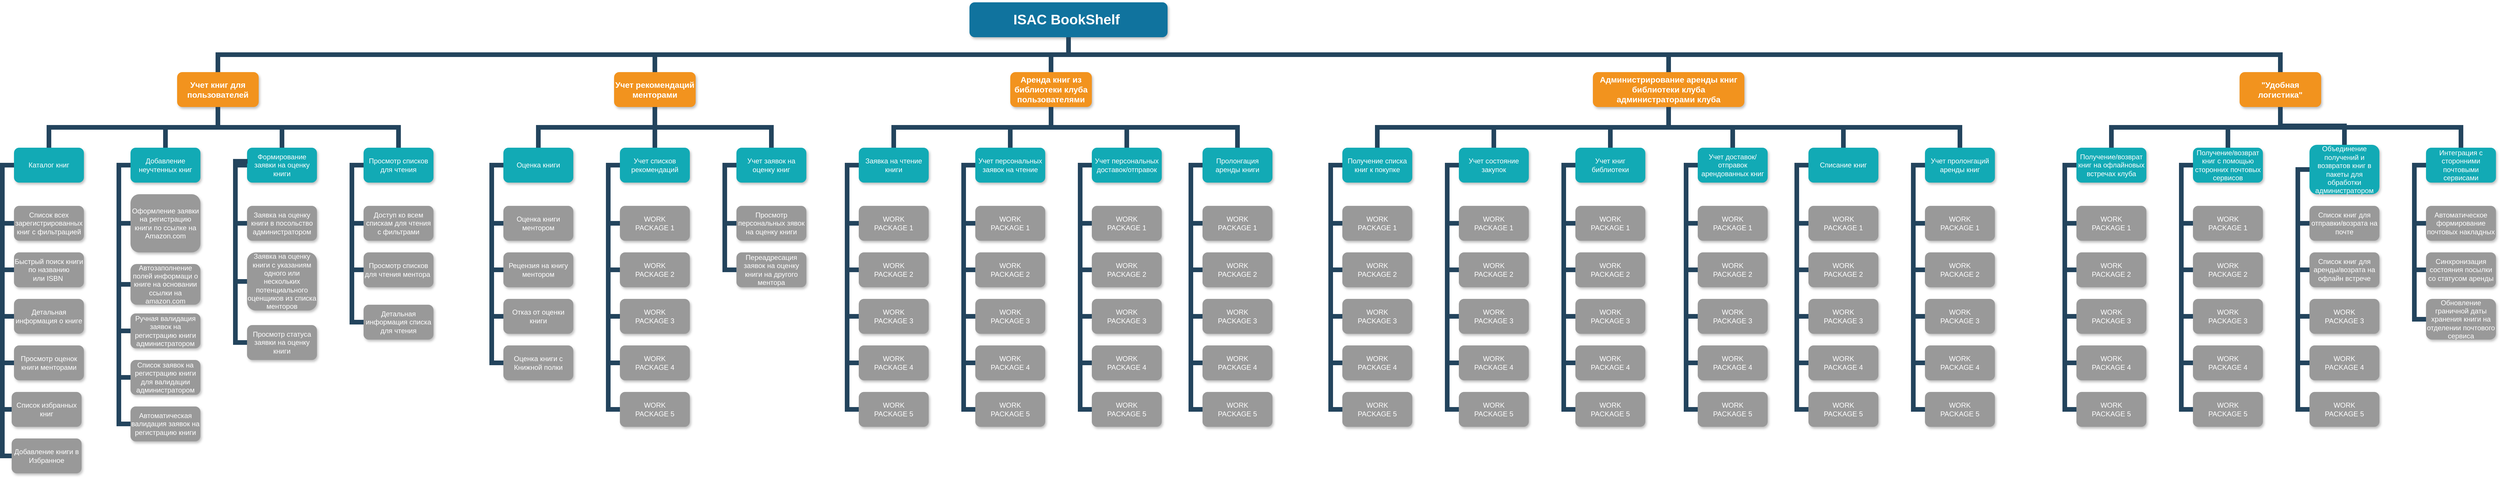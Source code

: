 <mxfile version="13.6.5">
    <diagram name="Page-1" id="64c3da0e-402f-94eb-ee01-a36477274f13">
        <mxGraphModel dx="2503" dy="792" grid="1" gridSize="10" guides="1" tooltips="1" connect="1" arrows="1" fold="1" page="1" pageScale="1" pageWidth="1169" pageHeight="826" background="#ffffff" math="0" shadow="0">
            <root>
                <mxCell id="0"/>
                <mxCell id="1" parent="0"/>
                <mxCell id="2" value="ISAC BookShelf " style="whiteSpace=wrap;rounded=1;shadow=1;fillColor=#10739E;strokeColor=none;fontColor=#FFFFFF;fontStyle=1;fontSize=24" parent="1" vertex="1">
                    <mxGeometry x="1000" y="50" width="340" height="60" as="geometry"/>
                </mxCell>
                <mxCell id="3" value="Учет книг для пользователей" style="whiteSpace=wrap;rounded=1;fillColor=#F2931E;strokeColor=none;shadow=1;fontColor=#FFFFFF;fontStyle=1;fontSize=14" parent="1" vertex="1">
                    <mxGeometry x="-360" y="170.0" width="140" height="60" as="geometry"/>
                </mxCell>
                <mxCell id="4" value="Учет рекомендаций менторами" style="whiteSpace=wrap;rounded=1;fillColor=#F2931E;strokeColor=none;shadow=1;fontColor=#FFFFFF;fontStyle=1;fontSize=14" parent="1" vertex="1">
                    <mxGeometry x="390" y="170.0" width="140" height="60" as="geometry"/>
                </mxCell>
                <mxCell id="6" value="Аренда книг из библиотеки клуба пользователями" style="whiteSpace=wrap;rounded=1;fillColor=#F2931E;strokeColor=none;shadow=1;fontColor=#FFFFFF;fontStyle=1;fontSize=14" parent="1" vertex="1">
                    <mxGeometry x="1070" y="170.0" width="140" height="60" as="geometry"/>
                </mxCell>
                <mxCell id="7" value="Администрирование аренды книг библиотеки клуба администраторами клуба" style="whiteSpace=wrap;rounded=1;fillColor=#F2931E;strokeColor=none;shadow=1;fontColor=#FFFFFF;fontStyle=1;fontSize=14" parent="1" vertex="1">
                    <mxGeometry x="2070" y="170" width="260" height="60" as="geometry"/>
                </mxCell>
                <mxCell id="8" value="&quot;Удобная логистика&quot;" style="whiteSpace=wrap;rounded=1;fillColor=#F2931E;strokeColor=none;shadow=1;fontColor=#FFFFFF;fontStyle=1;fontSize=14" parent="1" vertex="1">
                    <mxGeometry x="3180" y="170.0" width="140" height="60" as="geometry"/>
                </mxCell>
                <mxCell id="10" value="Формирование заявки на оценку книги" style="whiteSpace=wrap;rounded=1;fillColor=#12AAB5;strokeColor=none;shadow=1;fontColor=#FFFFFF;" parent="1" vertex="1">
                    <mxGeometry x="-240" y="300.0" width="120" height="60" as="geometry"/>
                </mxCell>
                <mxCell id="12" value="Просмотр списков для чтения" style="whiteSpace=wrap;rounded=1;fillColor=#12AAB5;strokeColor=none;shadow=1;fontColor=#FFFFFF;" parent="1" vertex="1">
                    <mxGeometry x="-40" y="300.0" width="120" height="60" as="geometry"/>
                </mxCell>
                <mxCell id="23" value="Заявка на оценку книги в посольство администратором" style="whiteSpace=wrap;rounded=1;fillColor=#999999;strokeColor=none;shadow=1;fontColor=#FFFFFF;fontStyle=0" parent="1" vertex="1">
                    <mxGeometry x="-240.0" y="400.0" width="120" height="60" as="geometry"/>
                </mxCell>
                <mxCell id="24" value="Заявка на оценку книги с указаниям одного или нескольких потенциального оценщиков из списка менторов" style="whiteSpace=wrap;rounded=1;fillColor=#999999;strokeColor=none;shadow=1;fontColor=#FFFFFF;fontStyle=0" parent="1" vertex="1">
                    <mxGeometry x="-240" y="480" width="120" height="100" as="geometry"/>
                </mxCell>
                <mxCell id="38" value="Доступ ко всем спискам для чтения с фильтрами" style="whiteSpace=wrap;rounded=1;fillColor=#999999;strokeColor=none;shadow=1;fontColor=#FFFFFF;fontStyle=0" parent="1" vertex="1">
                    <mxGeometry x="-40.0" y="400.0" width="120" height="60" as="geometry"/>
                </mxCell>
                <mxCell id="39" value="Просмотр списков для чтения ментора " style="whiteSpace=wrap;rounded=1;fillColor=#999999;strokeColor=none;shadow=1;fontColor=#FFFFFF;fontStyle=0" parent="1" vertex="1">
                    <mxGeometry x="-40.0" y="480.0" width="120" height="60" as="geometry"/>
                </mxCell>
                <mxCell id="40" value="Детальная информация списка для чтения" style="whiteSpace=wrap;rounded=1;fillColor=#999999;strokeColor=none;shadow=1;fontColor=#FFFFFF;fontStyle=0" parent="1" vertex="1">
                    <mxGeometry x="-40.0" y="570.0" width="120" height="60" as="geometry"/>
                </mxCell>
                <mxCell id="43" value="Учет списков рекомендаций" style="whiteSpace=wrap;rounded=1;fillColor=#12AAB5;strokeColor=none;shadow=1;fontColor=#FFFFFF;" parent="1" vertex="1">
                    <mxGeometry x="400.0" y="300.0" width="120" height="60" as="geometry"/>
                </mxCell>
                <mxCell id="44" value="Учет заявок на оценку книг" style="whiteSpace=wrap;rounded=1;fillColor=#12AAB5;strokeColor=none;shadow=1;fontColor=#FFFFFF;" parent="1" vertex="1">
                    <mxGeometry x="600.0" y="300.0" width="120" height="60" as="geometry"/>
                </mxCell>
                <mxCell id="45" value="WORK&#10;PACKAGE 1" style="whiteSpace=wrap;rounded=1;fillColor=#999999;strokeColor=none;shadow=1;fontColor=#FFFFFF;fontStyle=0" parent="1" vertex="1">
                    <mxGeometry x="400.0" y="400.0" width="120" height="60" as="geometry"/>
                </mxCell>
                <mxCell id="46" value="WORK&#10;PACKAGE 2" style="whiteSpace=wrap;rounded=1;fillColor=#999999;strokeColor=none;shadow=1;fontColor=#FFFFFF;fontStyle=0" parent="1" vertex="1">
                    <mxGeometry x="400.0" y="480.0" width="120" height="60" as="geometry"/>
                </mxCell>
                <mxCell id="47" value="WORK&#10;PACKAGE 3" style="whiteSpace=wrap;rounded=1;fillColor=#999999;strokeColor=none;shadow=1;fontColor=#FFFFFF;fontStyle=0" parent="1" vertex="1">
                    <mxGeometry x="400.0" y="560.0" width="120" height="60" as="geometry"/>
                </mxCell>
                <mxCell id="48" value="WORK&#10;PACKAGE 4" style="whiteSpace=wrap;rounded=1;fillColor=#999999;strokeColor=none;shadow=1;fontColor=#FFFFFF;fontStyle=0" parent="1" vertex="1">
                    <mxGeometry x="400" y="640.0" width="120" height="60" as="geometry"/>
                </mxCell>
                <mxCell id="49" value="WORK&#10;PACKAGE 5" style="whiteSpace=wrap;rounded=1;fillColor=#999999;strokeColor=none;shadow=1;fontColor=#FFFFFF;fontStyle=0" parent="1" vertex="1">
                    <mxGeometry x="400.0" y="720.0" width="120" height="60" as="geometry"/>
                </mxCell>
                <mxCell id="50" value="Просмотр персональных зявок на оценку книги" style="whiteSpace=wrap;rounded=1;fillColor=#999999;strokeColor=none;shadow=1;fontColor=#FFFFFF;fontStyle=0" parent="1" vertex="1">
                    <mxGeometry x="600.0" y="400.0" width="120" height="60" as="geometry"/>
                </mxCell>
                <mxCell id="51" value="Переадресация заявок на оценку книги на другого ментора" style="whiteSpace=wrap;rounded=1;fillColor=#999999;strokeColor=none;shadow=1;fontColor=#FFFFFF;fontStyle=0" parent="1" vertex="1">
                    <mxGeometry x="600.0" y="480.0" width="120" height="60" as="geometry"/>
                </mxCell>
                <mxCell id="103" value="" style="edgeStyle=elbowEdgeStyle;elbow=vertical;rounded=0;fontColor=#000000;endArrow=none;endFill=0;strokeWidth=8;strokeColor=#23445D;" parent="1" source="3" target="10" edge="1">
                    <mxGeometry width="100" height="100" relative="1" as="geometry">
                        <mxPoint x="-300" y="290" as="sourcePoint"/>
                        <mxPoint x="-200" y="190" as="targetPoint"/>
                    </mxGeometry>
                </mxCell>
                <mxCell id="104" value="" style="edgeStyle=elbowEdgeStyle;elbow=vertical;rounded=0;fontColor=#000000;endArrow=none;endFill=0;strokeWidth=8;strokeColor=#23445D;" parent="1" source="3" target="12" edge="1">
                    <mxGeometry width="100" height="100" relative="1" as="geometry">
                        <mxPoint x="40" y="290" as="sourcePoint"/>
                        <mxPoint x="140" y="190" as="targetPoint"/>
                    </mxGeometry>
                </mxCell>
                <mxCell id="105" value="" style="edgeStyle=elbowEdgeStyle;elbow=horizontal;rounded=0;fontColor=#000000;endArrow=none;endFill=0;strokeWidth=8;strokeColor=#23445D;" parent="1" source="10" target="23" edge="1">
                    <mxGeometry width="100" height="100" relative="1" as="geometry">
                        <mxPoint x="-300" y="480" as="sourcePoint"/>
                        <mxPoint x="-200" y="380" as="targetPoint"/>
                        <Array as="points">
                            <mxPoint x="-260" y="380"/>
                        </Array>
                    </mxGeometry>
                </mxCell>
                <mxCell id="106" value="" style="edgeStyle=elbowEdgeStyle;elbow=horizontal;rounded=0;fontColor=#000000;endArrow=none;endFill=0;strokeWidth=8;strokeColor=#23445D;" parent="1" source="10" target="24" edge="1">
                    <mxGeometry width="100" height="100" relative="1" as="geometry">
                        <mxPoint x="-230" y="340" as="sourcePoint"/>
                        <mxPoint x="-230" y="440" as="targetPoint"/>
                        <Array as="points">
                            <mxPoint x="-260" y="400"/>
                        </Array>
                    </mxGeometry>
                </mxCell>
                <mxCell id="111" value="" style="edgeStyle=elbowEdgeStyle;elbow=horizontal;rounded=0;fontColor=#000000;endArrow=none;endFill=0;strokeWidth=8;strokeColor=#23445D;" parent="1" target="38" edge="1">
                    <mxGeometry width="100" height="100" relative="1" as="geometry">
                        <mxPoint x="-50" y="330.0" as="sourcePoint"/>
                        <mxPoint x="-50" y="430.0" as="targetPoint"/>
                        <Array as="points">
                            <mxPoint x="-60" y="380"/>
                        </Array>
                    </mxGeometry>
                </mxCell>
                <mxCell id="112" value="" style="edgeStyle=elbowEdgeStyle;elbow=horizontal;rounded=0;fontColor=#000000;endArrow=none;endFill=0;strokeWidth=8;strokeColor=#23445D;" parent="1" source="12" target="39" edge="1">
                    <mxGeometry width="100" height="100" relative="1" as="geometry">
                        <mxPoint x="-50" y="330.0" as="sourcePoint"/>
                        <mxPoint x="-50" y="510.0" as="targetPoint"/>
                        <Array as="points">
                            <mxPoint x="-60" y="420"/>
                        </Array>
                    </mxGeometry>
                </mxCell>
                <mxCell id="115" value="" style="edgeStyle=elbowEdgeStyle;elbow=horizontal;rounded=0;fontColor=#000000;endArrow=none;endFill=0;strokeWidth=8;strokeColor=#23445D;" parent="1" source="12" target="40" edge="1">
                    <mxGeometry width="100" height="100" relative="1" as="geometry">
                        <mxPoint x="-50" y="330.0" as="sourcePoint"/>
                        <mxPoint x="-50" y="590.0" as="targetPoint"/>
                        <Array as="points">
                            <mxPoint x="-60" y="460"/>
                        </Array>
                    </mxGeometry>
                </mxCell>
                <mxCell id="116" value="" style="edgeStyle=elbowEdgeStyle;elbow=vertical;rounded=0;fontColor=#000000;endArrow=none;endFill=0;strokeWidth=8;strokeColor=#23445D;" parent="1" source="4" target="43" edge="1">
                    <mxGeometry width="100" height="100" relative="1" as="geometry">
                        <mxPoint x="200" y="240.0" as="sourcePoint"/>
                        <mxPoint x="100" y="310" as="targetPoint"/>
                    </mxGeometry>
                </mxCell>
                <mxCell id="117" value="" style="edgeStyle=elbowEdgeStyle;elbow=vertical;rounded=0;fontColor=#000000;endArrow=none;endFill=0;strokeWidth=8;strokeColor=#23445D;" parent="1" source="4" target="44" edge="1">
                    <mxGeometry width="100" height="100" relative="1" as="geometry">
                        <mxPoint x="200" y="240.0" as="sourcePoint"/>
                        <mxPoint x="300" y="310" as="targetPoint"/>
                    </mxGeometry>
                </mxCell>
                <mxCell id="118" value="" style="edgeStyle=elbowEdgeStyle;elbow=horizontal;rounded=0;fontColor=#000000;endArrow=none;endFill=0;strokeWidth=8;strokeColor=#23445D;" parent="1" source="43" target="45" edge="1">
                    <mxGeometry width="100" height="100" relative="1" as="geometry">
                        <mxPoint x="380" y="330.0" as="sourcePoint"/>
                        <mxPoint x="390.0" y="430" as="targetPoint"/>
                        <Array as="points">
                            <mxPoint x="380" y="380"/>
                        </Array>
                    </mxGeometry>
                </mxCell>
                <mxCell id="119" value="" style="edgeStyle=elbowEdgeStyle;elbow=horizontal;rounded=0;fontColor=#000000;endArrow=none;endFill=0;strokeWidth=8;strokeColor=#23445D;" parent="1" source="43" target="46" edge="1">
                    <mxGeometry width="100" height="100" relative="1" as="geometry">
                        <mxPoint x="390" y="330" as="sourcePoint"/>
                        <mxPoint x="390.0" y="510" as="targetPoint"/>
                        <Array as="points">
                            <mxPoint x="380" y="420"/>
                        </Array>
                    </mxGeometry>
                </mxCell>
                <mxCell id="120" value="" style="edgeStyle=elbowEdgeStyle;elbow=horizontal;rounded=0;fontColor=#000000;endArrow=none;endFill=0;strokeWidth=8;strokeColor=#23445D;" parent="1" source="43" target="49" edge="1">
                    <mxGeometry width="100" height="100" relative="1" as="geometry">
                        <mxPoint x="390" y="330" as="sourcePoint"/>
                        <mxPoint x="390" y="750" as="targetPoint"/>
                        <Array as="points">
                            <mxPoint x="380" y="550"/>
                        </Array>
                    </mxGeometry>
                </mxCell>
                <mxCell id="121" value="" style="edgeStyle=elbowEdgeStyle;elbow=horizontal;rounded=0;fontColor=#000000;endArrow=none;endFill=0;strokeWidth=8;strokeColor=#23445D;" parent="1" source="43" target="48" edge="1">
                    <mxGeometry width="100" height="100" relative="1" as="geometry">
                        <mxPoint x="390" y="330" as="sourcePoint"/>
                        <mxPoint x="390" y="670" as="targetPoint"/>
                        <Array as="points">
                            <mxPoint x="380" y="500"/>
                        </Array>
                    </mxGeometry>
                </mxCell>
                <mxCell id="122" value="" style="edgeStyle=elbowEdgeStyle;elbow=horizontal;rounded=0;fontColor=#000000;endArrow=none;endFill=0;strokeWidth=8;strokeColor=#23445D;" parent="1" source="43" target="47" edge="1">
                    <mxGeometry width="100" height="100" relative="1" as="geometry">
                        <mxPoint x="390" y="330" as="sourcePoint"/>
                        <mxPoint x="390.0" y="590" as="targetPoint"/>
                        <Array as="points">
                            <mxPoint x="380" y="470"/>
                        </Array>
                    </mxGeometry>
                </mxCell>
                <mxCell id="123" value="" style="edgeStyle=elbowEdgeStyle;elbow=horizontal;rounded=0;fontColor=#000000;endArrow=none;endFill=0;strokeWidth=8;strokeColor=#23445D;" parent="1" source="44" target="50" edge="1">
                    <mxGeometry width="100" height="100" relative="1" as="geometry">
                        <mxPoint x="570" y="330.0" as="sourcePoint"/>
                        <mxPoint x="580.0" y="430" as="targetPoint"/>
                        <Array as="points">
                            <mxPoint x="580" y="380"/>
                        </Array>
                    </mxGeometry>
                </mxCell>
                <mxCell id="124" value="" style="edgeStyle=elbowEdgeStyle;elbow=horizontal;rounded=0;fontColor=#000000;endArrow=none;endFill=0;strokeWidth=8;strokeColor=#23445D;" parent="1" source="44" target="51" edge="1">
                    <mxGeometry width="100" height="100" relative="1" as="geometry">
                        <mxPoint x="580" y="330" as="sourcePoint"/>
                        <mxPoint x="580.0" y="510" as="targetPoint"/>
                        <Array as="points">
                            <mxPoint x="580" y="420"/>
                        </Array>
                    </mxGeometry>
                </mxCell>
                <mxCell id="133" value="Заявка на чтение книги" style="whiteSpace=wrap;rounded=1;fillColor=#12AAB5;strokeColor=none;shadow=1;fontColor=#FFFFFF;" parent="1" vertex="1">
                    <mxGeometry x="810.0" y="300.0" width="120" height="60" as="geometry"/>
                </mxCell>
                <mxCell id="134" value="Учет персональных заявок на чтение" style="whiteSpace=wrap;rounded=1;fillColor=#12AAB5;strokeColor=none;shadow=1;fontColor=#FFFFFF;" parent="1" vertex="1">
                    <mxGeometry x="1010.0" y="300.0" width="120" height="60" as="geometry"/>
                </mxCell>
                <mxCell id="135" value="WORK&#10;PACKAGE 1" style="whiteSpace=wrap;rounded=1;fillColor=#999999;strokeColor=none;shadow=1;fontColor=#FFFFFF;fontStyle=0" parent="1" vertex="1">
                    <mxGeometry x="810.0" y="400.0" width="120" height="60" as="geometry"/>
                </mxCell>
                <mxCell id="136" value="WORK&#10;PACKAGE 2" style="whiteSpace=wrap;rounded=1;fillColor=#999999;strokeColor=none;shadow=1;fontColor=#FFFFFF;fontStyle=0" parent="1" vertex="1">
                    <mxGeometry x="810.0" y="480.0" width="120" height="60" as="geometry"/>
                </mxCell>
                <mxCell id="137" value="WORK&#10;PACKAGE 3" style="whiteSpace=wrap;rounded=1;fillColor=#999999;strokeColor=none;shadow=1;fontColor=#FFFFFF;fontStyle=0" parent="1" vertex="1">
                    <mxGeometry x="810.0" y="560.0" width="120" height="60" as="geometry"/>
                </mxCell>
                <mxCell id="138" value="WORK&#10;PACKAGE 4" style="whiteSpace=wrap;rounded=1;fillColor=#999999;strokeColor=none;shadow=1;fontColor=#FFFFFF;fontStyle=0" parent="1" vertex="1">
                    <mxGeometry x="810" y="640.0" width="120" height="60" as="geometry"/>
                </mxCell>
                <mxCell id="139" value="WORK&#10;PACKAGE 5" style="whiteSpace=wrap;rounded=1;fillColor=#999999;strokeColor=none;shadow=1;fontColor=#FFFFFF;fontStyle=0" parent="1" vertex="1">
                    <mxGeometry x="810.0" y="720.0" width="120" height="60" as="geometry"/>
                </mxCell>
                <mxCell id="140" value="WORK&#10;PACKAGE 1" style="whiteSpace=wrap;rounded=1;fillColor=#999999;strokeColor=none;shadow=1;fontColor=#FFFFFF;fontStyle=0" parent="1" vertex="1">
                    <mxGeometry x="1010.0" y="400.0" width="120" height="60" as="geometry"/>
                </mxCell>
                <mxCell id="141" value="WORK&#10;PACKAGE 2" style="whiteSpace=wrap;rounded=1;fillColor=#999999;strokeColor=none;shadow=1;fontColor=#FFFFFF;fontStyle=0" parent="1" vertex="1">
                    <mxGeometry x="1010.0" y="480.0" width="120" height="60" as="geometry"/>
                </mxCell>
                <mxCell id="142" value="WORK&#10;PACKAGE 3" style="whiteSpace=wrap;rounded=1;fillColor=#999999;strokeColor=none;shadow=1;fontColor=#FFFFFF;fontStyle=0" parent="1" vertex="1">
                    <mxGeometry x="1010.0" y="560.0" width="120" height="60" as="geometry"/>
                </mxCell>
                <mxCell id="143" value="WORK&#10;PACKAGE 4" style="whiteSpace=wrap;rounded=1;fillColor=#999999;strokeColor=none;shadow=1;fontColor=#FFFFFF;fontStyle=0" parent="1" vertex="1">
                    <mxGeometry x="1010.0" y="640.0" width="120" height="60" as="geometry"/>
                </mxCell>
                <mxCell id="144" value="WORK&#10;PACKAGE 5" style="whiteSpace=wrap;rounded=1;fillColor=#999999;strokeColor=none;shadow=1;fontColor=#FFFFFF;fontStyle=0" parent="1" vertex="1">
                    <mxGeometry x="1010.0" y="720.0" width="120" height="60" as="geometry"/>
                </mxCell>
                <mxCell id="145" value="" style="edgeStyle=elbowEdgeStyle;elbow=horizontal;rounded=0;fontColor=#000000;endArrow=none;endFill=0;strokeWidth=8;strokeColor=#23445D;" parent="1" source="133" target="135" edge="1">
                    <mxGeometry width="100" height="100" relative="1" as="geometry">
                        <mxPoint x="790" y="330.0" as="sourcePoint"/>
                        <mxPoint x="800.0" y="430" as="targetPoint"/>
                        <Array as="points">
                            <mxPoint x="790" y="380"/>
                        </Array>
                    </mxGeometry>
                </mxCell>
                <mxCell id="146" value="" style="edgeStyle=elbowEdgeStyle;elbow=horizontal;rounded=0;fontColor=#000000;endArrow=none;endFill=0;strokeWidth=8;strokeColor=#23445D;" parent="1" source="133" target="136" edge="1">
                    <mxGeometry width="100" height="100" relative="1" as="geometry">
                        <mxPoint x="800" y="330" as="sourcePoint"/>
                        <mxPoint x="800.0" y="510" as="targetPoint"/>
                        <Array as="points">
                            <mxPoint x="790" y="420"/>
                        </Array>
                    </mxGeometry>
                </mxCell>
                <mxCell id="147" value="" style="edgeStyle=elbowEdgeStyle;elbow=horizontal;rounded=0;fontColor=#000000;endArrow=none;endFill=0;strokeWidth=8;strokeColor=#23445D;" parent="1" source="133" target="139" edge="1">
                    <mxGeometry width="100" height="100" relative="1" as="geometry">
                        <mxPoint x="800" y="330" as="sourcePoint"/>
                        <mxPoint x="800" y="750" as="targetPoint"/>
                        <Array as="points">
                            <mxPoint x="790" y="550"/>
                        </Array>
                    </mxGeometry>
                </mxCell>
                <mxCell id="148" value="" style="edgeStyle=elbowEdgeStyle;elbow=horizontal;rounded=0;fontColor=#000000;endArrow=none;endFill=0;strokeWidth=8;strokeColor=#23445D;" parent="1" source="133" target="138" edge="1">
                    <mxGeometry width="100" height="100" relative="1" as="geometry">
                        <mxPoint x="800" y="330" as="sourcePoint"/>
                        <mxPoint x="800" y="670" as="targetPoint"/>
                        <Array as="points">
                            <mxPoint x="790" y="500"/>
                        </Array>
                    </mxGeometry>
                </mxCell>
                <mxCell id="149" value="" style="edgeStyle=elbowEdgeStyle;elbow=horizontal;rounded=0;fontColor=#000000;endArrow=none;endFill=0;strokeWidth=8;strokeColor=#23445D;" parent="1" source="133" target="137" edge="1">
                    <mxGeometry width="100" height="100" relative="1" as="geometry">
                        <mxPoint x="800" y="330" as="sourcePoint"/>
                        <mxPoint x="800.0" y="590" as="targetPoint"/>
                        <Array as="points">
                            <mxPoint x="790" y="470"/>
                        </Array>
                    </mxGeometry>
                </mxCell>
                <mxCell id="150" value="" style="edgeStyle=elbowEdgeStyle;elbow=horizontal;rounded=0;fontColor=#000000;endArrow=none;endFill=0;strokeWidth=8;strokeColor=#23445D;" parent="1" source="134" target="140" edge="1">
                    <mxGeometry width="100" height="100" relative="1" as="geometry">
                        <mxPoint x="980" y="330.0" as="sourcePoint"/>
                        <mxPoint x="990.0" y="430" as="targetPoint"/>
                        <Array as="points">
                            <mxPoint x="990" y="380"/>
                        </Array>
                    </mxGeometry>
                </mxCell>
                <mxCell id="151" value="" style="edgeStyle=elbowEdgeStyle;elbow=horizontal;rounded=0;fontColor=#000000;endArrow=none;endFill=0;strokeWidth=8;strokeColor=#23445D;" parent="1" source="134" target="141" edge="1">
                    <mxGeometry width="100" height="100" relative="1" as="geometry">
                        <mxPoint x="990" y="330" as="sourcePoint"/>
                        <mxPoint x="990.0" y="510" as="targetPoint"/>
                        <Array as="points">
                            <mxPoint x="990" y="420"/>
                        </Array>
                    </mxGeometry>
                </mxCell>
                <mxCell id="152" value="" style="edgeStyle=elbowEdgeStyle;elbow=horizontal;rounded=0;fontColor=#000000;endArrow=none;endFill=0;strokeWidth=8;strokeColor=#23445D;" parent="1" source="134" target="144" edge="1">
                    <mxGeometry width="100" height="100" relative="1" as="geometry">
                        <mxPoint x="990" y="330" as="sourcePoint"/>
                        <mxPoint x="990" y="750" as="targetPoint"/>
                        <Array as="points">
                            <mxPoint x="990" y="540"/>
                        </Array>
                    </mxGeometry>
                </mxCell>
                <mxCell id="153" value="" style="edgeStyle=elbowEdgeStyle;elbow=horizontal;rounded=0;fontColor=#000000;endArrow=none;endFill=0;strokeWidth=8;strokeColor=#23445D;" parent="1" source="134" target="143" edge="1">
                    <mxGeometry width="100" height="100" relative="1" as="geometry">
                        <mxPoint x="990" y="330" as="sourcePoint"/>
                        <mxPoint x="990" y="670" as="targetPoint"/>
                        <Array as="points">
                            <mxPoint x="990" y="500"/>
                        </Array>
                    </mxGeometry>
                </mxCell>
                <mxCell id="154" value="" style="edgeStyle=elbowEdgeStyle;elbow=horizontal;rounded=0;fontColor=#000000;endArrow=none;endFill=0;strokeWidth=8;strokeColor=#23445D;" parent="1" source="134" target="142" edge="1">
                    <mxGeometry width="100" height="100" relative="1" as="geometry">
                        <mxPoint x="990" y="330" as="sourcePoint"/>
                        <mxPoint x="990.0" y="590" as="targetPoint"/>
                        <Array as="points">
                            <mxPoint x="990" y="470"/>
                        </Array>
                    </mxGeometry>
                </mxCell>
                <mxCell id="155" value="Учет состояние закупок" style="whiteSpace=wrap;rounded=1;fillColor=#12AAB5;strokeColor=none;shadow=1;fontColor=#FFFFFF;" parent="1" vertex="1">
                    <mxGeometry x="1840.0" y="300.0" width="120" height="60" as="geometry"/>
                </mxCell>
                <mxCell id="156" value="Учет книг библиотеки" style="whiteSpace=wrap;rounded=1;fillColor=#12AAB5;strokeColor=none;shadow=1;fontColor=#FFFFFF;" parent="1" vertex="1">
                    <mxGeometry x="2040.0" y="300.0" width="120" height="60" as="geometry"/>
                </mxCell>
                <mxCell id="157" value="WORK&#10;PACKAGE 1" style="whiteSpace=wrap;rounded=1;fillColor=#999999;strokeColor=none;shadow=1;fontColor=#FFFFFF;fontStyle=0" parent="1" vertex="1">
                    <mxGeometry x="1840.0" y="400.0" width="120" height="60" as="geometry"/>
                </mxCell>
                <mxCell id="158" value="WORK&#10;PACKAGE 2" style="whiteSpace=wrap;rounded=1;fillColor=#999999;strokeColor=none;shadow=1;fontColor=#FFFFFF;fontStyle=0" parent="1" vertex="1">
                    <mxGeometry x="1840" y="480.0" width="120" height="60" as="geometry"/>
                </mxCell>
                <mxCell id="159" value="WORK&#10;PACKAGE 3" style="whiteSpace=wrap;rounded=1;fillColor=#999999;strokeColor=none;shadow=1;fontColor=#FFFFFF;fontStyle=0" parent="1" vertex="1">
                    <mxGeometry x="1840.0" y="560.0" width="120" height="60" as="geometry"/>
                </mxCell>
                <mxCell id="160" value="WORK&#10;PACKAGE 4" style="whiteSpace=wrap;rounded=1;fillColor=#999999;strokeColor=none;shadow=1;fontColor=#FFFFFF;fontStyle=0" parent="1" vertex="1">
                    <mxGeometry x="1840" y="640.0" width="120" height="60" as="geometry"/>
                </mxCell>
                <mxCell id="161" value="WORK&#10;PACKAGE 5" style="whiteSpace=wrap;rounded=1;fillColor=#999999;strokeColor=none;shadow=1;fontColor=#FFFFFF;fontStyle=0" parent="1" vertex="1">
                    <mxGeometry x="1840" y="720.0" width="120" height="60" as="geometry"/>
                </mxCell>
                <mxCell id="162" value="WORK&#10;PACKAGE 1" style="whiteSpace=wrap;rounded=1;fillColor=#999999;strokeColor=none;shadow=1;fontColor=#FFFFFF;fontStyle=0" parent="1" vertex="1">
                    <mxGeometry x="2040.0" y="400.0" width="120" height="60" as="geometry"/>
                </mxCell>
                <mxCell id="163" value="WORK&#10;PACKAGE 2" style="whiteSpace=wrap;rounded=1;fillColor=#999999;strokeColor=none;shadow=1;fontColor=#FFFFFF;fontStyle=0" parent="1" vertex="1">
                    <mxGeometry x="2040.0" y="480.0" width="120" height="60" as="geometry"/>
                </mxCell>
                <mxCell id="164" value="WORK&#10;PACKAGE 3" style="whiteSpace=wrap;rounded=1;fillColor=#999999;strokeColor=none;shadow=1;fontColor=#FFFFFF;fontStyle=0" parent="1" vertex="1">
                    <mxGeometry x="2040.0" y="560.0" width="120" height="60" as="geometry"/>
                </mxCell>
                <mxCell id="165" value="WORK&#10;PACKAGE 4" style="whiteSpace=wrap;rounded=1;fillColor=#999999;strokeColor=none;shadow=1;fontColor=#FFFFFF;fontStyle=0" parent="1" vertex="1">
                    <mxGeometry x="2040.0" y="640.0" width="120" height="60" as="geometry"/>
                </mxCell>
                <mxCell id="166" value="WORK&#10;PACKAGE 5" style="whiteSpace=wrap;rounded=1;fillColor=#999999;strokeColor=none;shadow=1;fontColor=#FFFFFF;fontStyle=0" parent="1" vertex="1">
                    <mxGeometry x="2040.0" y="720.0" width="120" height="60" as="geometry"/>
                </mxCell>
                <mxCell id="167" value="" style="edgeStyle=elbowEdgeStyle;elbow=horizontal;rounded=0;fontColor=#000000;endArrow=none;endFill=0;strokeWidth=8;strokeColor=#23445D;" parent="1" source="155" target="157" edge="1">
                    <mxGeometry width="100" height="100" relative="1" as="geometry">
                        <mxPoint x="1820" y="330.0" as="sourcePoint"/>
                        <mxPoint x="1830.0" y="430.0" as="targetPoint"/>
                        <Array as="points">
                            <mxPoint x="1820" y="380.0"/>
                        </Array>
                    </mxGeometry>
                </mxCell>
                <mxCell id="168" value="" style="edgeStyle=elbowEdgeStyle;elbow=horizontal;rounded=0;fontColor=#000000;endArrow=none;endFill=0;strokeWidth=8;strokeColor=#23445D;" parent="1" source="155" target="158" edge="1">
                    <mxGeometry width="100" height="100" relative="1" as="geometry">
                        <mxPoint x="1830" y="330.0" as="sourcePoint"/>
                        <mxPoint x="1830.0" y="510.0" as="targetPoint"/>
                        <Array as="points">
                            <mxPoint x="1820" y="420.0"/>
                        </Array>
                    </mxGeometry>
                </mxCell>
                <mxCell id="169" value="" style="edgeStyle=elbowEdgeStyle;elbow=horizontal;rounded=0;fontColor=#000000;endArrow=none;endFill=0;strokeWidth=8;strokeColor=#23445D;" parent="1" source="155" target="161" edge="1">
                    <mxGeometry width="100" height="100" relative="1" as="geometry">
                        <mxPoint x="1830" y="330.0" as="sourcePoint"/>
                        <mxPoint x="1830" y="750.0" as="targetPoint"/>
                        <Array as="points">
                            <mxPoint x="1820" y="550.0"/>
                        </Array>
                    </mxGeometry>
                </mxCell>
                <mxCell id="170" value="" style="edgeStyle=elbowEdgeStyle;elbow=horizontal;rounded=0;fontColor=#000000;endArrow=none;endFill=0;strokeWidth=8;strokeColor=#23445D;" parent="1" source="155" target="160" edge="1">
                    <mxGeometry width="100" height="100" relative="1" as="geometry">
                        <mxPoint x="1830" y="330.0" as="sourcePoint"/>
                        <mxPoint x="1830" y="670.0" as="targetPoint"/>
                        <Array as="points">
                            <mxPoint x="1820" y="500.0"/>
                        </Array>
                    </mxGeometry>
                </mxCell>
                <mxCell id="171" value="" style="edgeStyle=elbowEdgeStyle;elbow=horizontal;rounded=0;fontColor=#000000;endArrow=none;endFill=0;strokeWidth=8;strokeColor=#23445D;" parent="1" source="155" target="159" edge="1">
                    <mxGeometry width="100" height="100" relative="1" as="geometry">
                        <mxPoint x="1830" y="330.0" as="sourcePoint"/>
                        <mxPoint x="1830.0" y="590.0" as="targetPoint"/>
                        <Array as="points">
                            <mxPoint x="1820" y="470.0"/>
                        </Array>
                    </mxGeometry>
                </mxCell>
                <mxCell id="172" value="" style="edgeStyle=elbowEdgeStyle;elbow=horizontal;rounded=0;fontColor=#000000;endArrow=none;endFill=0;strokeWidth=8;strokeColor=#23445D;" parent="1" source="156" target="162" edge="1">
                    <mxGeometry width="100" height="100" relative="1" as="geometry">
                        <mxPoint x="2010" y="330.0" as="sourcePoint"/>
                        <mxPoint x="2020.0" y="430.0" as="targetPoint"/>
                        <Array as="points">
                            <mxPoint x="2020" y="380.0"/>
                        </Array>
                    </mxGeometry>
                </mxCell>
                <mxCell id="173" value="" style="edgeStyle=elbowEdgeStyle;elbow=horizontal;rounded=0;fontColor=#000000;endArrow=none;endFill=0;strokeWidth=8;strokeColor=#23445D;" parent="1" source="156" target="163" edge="1">
                    <mxGeometry width="100" height="100" relative="1" as="geometry">
                        <mxPoint x="2020" y="330.0" as="sourcePoint"/>
                        <mxPoint x="2020.0" y="510.0" as="targetPoint"/>
                        <Array as="points">
                            <mxPoint x="2020" y="420.0"/>
                        </Array>
                    </mxGeometry>
                </mxCell>
                <mxCell id="174" value="" style="edgeStyle=elbowEdgeStyle;elbow=horizontal;rounded=0;fontColor=#000000;endArrow=none;endFill=0;strokeWidth=8;strokeColor=#23445D;" parent="1" source="156" target="166" edge="1">
                    <mxGeometry width="100" height="100" relative="1" as="geometry">
                        <mxPoint x="2020" y="330.0" as="sourcePoint"/>
                        <mxPoint x="2020" y="750.0" as="targetPoint"/>
                        <Array as="points">
                            <mxPoint x="2020" y="540.0"/>
                        </Array>
                    </mxGeometry>
                </mxCell>
                <mxCell id="175" value="" style="edgeStyle=elbowEdgeStyle;elbow=horizontal;rounded=0;fontColor=#000000;endArrow=none;endFill=0;strokeWidth=8;strokeColor=#23445D;" parent="1" source="156" target="165" edge="1">
                    <mxGeometry width="100" height="100" relative="1" as="geometry">
                        <mxPoint x="2020" y="330.0" as="sourcePoint"/>
                        <mxPoint x="2020" y="670.0" as="targetPoint"/>
                        <Array as="points">
                            <mxPoint x="2020" y="500.0"/>
                        </Array>
                    </mxGeometry>
                </mxCell>
                <mxCell id="176" value="" style="edgeStyle=elbowEdgeStyle;elbow=horizontal;rounded=0;fontColor=#000000;endArrow=none;endFill=0;strokeWidth=8;strokeColor=#23445D;" parent="1" source="156" target="164" edge="1">
                    <mxGeometry width="100" height="100" relative="1" as="geometry">
                        <mxPoint x="2020" y="330.0" as="sourcePoint"/>
                        <mxPoint x="2020.0" y="590.0" as="targetPoint"/>
                        <Array as="points">
                            <mxPoint x="2020" y="470.0"/>
                        </Array>
                    </mxGeometry>
                </mxCell>
                <mxCell id="177" value="Получение/возврат книг на офлайновых встречах клуба" style="whiteSpace=wrap;rounded=1;fillColor=#12AAB5;strokeColor=none;shadow=1;fontColor=#FFFFFF;" parent="1" vertex="1">
                    <mxGeometry x="2900" y="300.0" width="120" height="60" as="geometry"/>
                </mxCell>
                <mxCell id="178" value="Получение/возврат книг с помощью сторонних почтовых сервисов" style="whiteSpace=wrap;rounded=1;fillColor=#12AAB5;strokeColor=none;shadow=1;fontColor=#FFFFFF;" parent="1" vertex="1">
                    <mxGeometry x="3100" y="300.0" width="120" height="60" as="geometry"/>
                </mxCell>
                <mxCell id="179" value="WORK&#10;PACKAGE 1" style="whiteSpace=wrap;rounded=1;fillColor=#999999;strokeColor=none;shadow=1;fontColor=#FFFFFF;fontStyle=0" parent="1" vertex="1">
                    <mxGeometry x="2900" y="400.0" width="120" height="60" as="geometry"/>
                </mxCell>
                <mxCell id="180" value="WORK&#10;PACKAGE 2" style="whiteSpace=wrap;rounded=1;fillColor=#999999;strokeColor=none;shadow=1;fontColor=#FFFFFF;fontStyle=0" parent="1" vertex="1">
                    <mxGeometry x="2900" y="480.0" width="120" height="60" as="geometry"/>
                </mxCell>
                <mxCell id="181" value="WORK&#10;PACKAGE 3" style="whiteSpace=wrap;rounded=1;fillColor=#999999;strokeColor=none;shadow=1;fontColor=#FFFFFF;fontStyle=0" parent="1" vertex="1">
                    <mxGeometry x="2900" y="560.0" width="120" height="60" as="geometry"/>
                </mxCell>
                <mxCell id="182" value="WORK&#10;PACKAGE 4" style="whiteSpace=wrap;rounded=1;fillColor=#999999;strokeColor=none;shadow=1;fontColor=#FFFFFF;fontStyle=0" parent="1" vertex="1">
                    <mxGeometry x="2900" y="640.0" width="120" height="60" as="geometry"/>
                </mxCell>
                <mxCell id="183" value="WORK&#10;PACKAGE 5" style="whiteSpace=wrap;rounded=1;fillColor=#999999;strokeColor=none;shadow=1;fontColor=#FFFFFF;fontStyle=0" parent="1" vertex="1">
                    <mxGeometry x="2900" y="720.0" width="120" height="60" as="geometry"/>
                </mxCell>
                <mxCell id="184" value="WORK&#10;PACKAGE 1" style="whiteSpace=wrap;rounded=1;fillColor=#999999;strokeColor=none;shadow=1;fontColor=#FFFFFF;fontStyle=0" parent="1" vertex="1">
                    <mxGeometry x="3100.0" y="400.0" width="120" height="60" as="geometry"/>
                </mxCell>
                <mxCell id="185" value="WORK&#10;PACKAGE 2" style="whiteSpace=wrap;rounded=1;fillColor=#999999;strokeColor=none;shadow=1;fontColor=#FFFFFF;fontStyle=0" parent="1" vertex="1">
                    <mxGeometry x="3100.0" y="480.0" width="120" height="60" as="geometry"/>
                </mxCell>
                <mxCell id="186" value="WORK&#10;PACKAGE 3" style="whiteSpace=wrap;rounded=1;fillColor=#999999;strokeColor=none;shadow=1;fontColor=#FFFFFF;fontStyle=0" parent="1" vertex="1">
                    <mxGeometry x="3100.0" y="560.0" width="120" height="60" as="geometry"/>
                </mxCell>
                <mxCell id="187" value="WORK&#10;PACKAGE 4" style="whiteSpace=wrap;rounded=1;fillColor=#999999;strokeColor=none;shadow=1;fontColor=#FFFFFF;fontStyle=0" parent="1" vertex="1">
                    <mxGeometry x="3100.0" y="640.0" width="120" height="60" as="geometry"/>
                </mxCell>
                <mxCell id="188" value="WORK&#10;PACKAGE 5" style="whiteSpace=wrap;rounded=1;fillColor=#999999;strokeColor=none;shadow=1;fontColor=#FFFFFF;fontStyle=0" parent="1" vertex="1">
                    <mxGeometry x="3100" y="720.0" width="120" height="60" as="geometry"/>
                </mxCell>
                <mxCell id="189" value="" style="edgeStyle=elbowEdgeStyle;elbow=horizontal;rounded=0;fontColor=#000000;endArrow=none;endFill=0;strokeWidth=8;strokeColor=#23445D;" parent="1" source="177" target="179" edge="1">
                    <mxGeometry width="100" height="100" relative="1" as="geometry">
                        <mxPoint x="2880" y="330.0" as="sourcePoint"/>
                        <mxPoint x="2890.0" y="430.0" as="targetPoint"/>
                        <Array as="points">
                            <mxPoint x="2880" y="380.0"/>
                        </Array>
                    </mxGeometry>
                </mxCell>
                <mxCell id="190" value="" style="edgeStyle=elbowEdgeStyle;elbow=horizontal;rounded=0;fontColor=#000000;endArrow=none;endFill=0;strokeWidth=8;strokeColor=#23445D;" parent="1" source="177" target="180" edge="1">
                    <mxGeometry width="100" height="100" relative="1" as="geometry">
                        <mxPoint x="2890" y="330.0" as="sourcePoint"/>
                        <mxPoint x="2890" y="510.0" as="targetPoint"/>
                        <Array as="points">
                            <mxPoint x="2880" y="420.0"/>
                        </Array>
                    </mxGeometry>
                </mxCell>
                <mxCell id="191" value="" style="edgeStyle=elbowEdgeStyle;elbow=horizontal;rounded=0;fontColor=#000000;endArrow=none;endFill=0;strokeWidth=8;strokeColor=#23445D;" parent="1" source="177" target="183" edge="1">
                    <mxGeometry width="100" height="100" relative="1" as="geometry">
                        <mxPoint x="2890" y="330.0" as="sourcePoint"/>
                        <mxPoint x="2890" y="750.0" as="targetPoint"/>
                        <Array as="points">
                            <mxPoint x="2880" y="550.0"/>
                        </Array>
                    </mxGeometry>
                </mxCell>
                <mxCell id="192" value="" style="edgeStyle=elbowEdgeStyle;elbow=horizontal;rounded=0;fontColor=#000000;endArrow=none;endFill=0;strokeWidth=8;strokeColor=#23445D;" parent="1" source="177" target="182" edge="1">
                    <mxGeometry width="100" height="100" relative="1" as="geometry">
                        <mxPoint x="2890" y="330.0" as="sourcePoint"/>
                        <mxPoint x="2890" y="670.0" as="targetPoint"/>
                        <Array as="points">
                            <mxPoint x="2880" y="500.0"/>
                        </Array>
                    </mxGeometry>
                </mxCell>
                <mxCell id="193" value="" style="edgeStyle=elbowEdgeStyle;elbow=horizontal;rounded=0;fontColor=#000000;endArrow=none;endFill=0;strokeWidth=8;strokeColor=#23445D;" parent="1" source="177" target="181" edge="1">
                    <mxGeometry width="100" height="100" relative="1" as="geometry">
                        <mxPoint x="2890" y="330.0" as="sourcePoint"/>
                        <mxPoint x="2890" y="590.0" as="targetPoint"/>
                        <Array as="points">
                            <mxPoint x="2880" y="470.0"/>
                        </Array>
                    </mxGeometry>
                </mxCell>
                <mxCell id="194" value="" style="edgeStyle=elbowEdgeStyle;elbow=horizontal;rounded=0;fontColor=#000000;endArrow=none;endFill=0;strokeWidth=8;strokeColor=#23445D;" parent="1" source="178" target="184" edge="1">
                    <mxGeometry width="100" height="100" relative="1" as="geometry">
                        <mxPoint x="3070" y="330.0" as="sourcePoint"/>
                        <mxPoint x="3080.0" y="430.0" as="targetPoint"/>
                        <Array as="points">
                            <mxPoint x="3080" y="380.0"/>
                        </Array>
                    </mxGeometry>
                </mxCell>
                <mxCell id="195" value="" style="edgeStyle=elbowEdgeStyle;elbow=horizontal;rounded=0;fontColor=#000000;endArrow=none;endFill=0;strokeWidth=8;strokeColor=#23445D;" parent="1" source="178" target="185" edge="1">
                    <mxGeometry width="100" height="100" relative="1" as="geometry">
                        <mxPoint x="3080" y="330.0" as="sourcePoint"/>
                        <mxPoint x="3080" y="510.0" as="targetPoint"/>
                        <Array as="points">
                            <mxPoint x="3080" y="420.0"/>
                        </Array>
                    </mxGeometry>
                </mxCell>
                <mxCell id="196" value="" style="edgeStyle=elbowEdgeStyle;elbow=horizontal;rounded=0;fontColor=#000000;endArrow=none;endFill=0;strokeWidth=8;strokeColor=#23445D;" parent="1" source="178" target="188" edge="1">
                    <mxGeometry width="100" height="100" relative="1" as="geometry">
                        <mxPoint x="3080" y="330.0" as="sourcePoint"/>
                        <mxPoint x="3080" y="750.0" as="targetPoint"/>
                        <Array as="points">
                            <mxPoint x="3080" y="540.0"/>
                        </Array>
                    </mxGeometry>
                </mxCell>
                <mxCell id="197" value="" style="edgeStyle=elbowEdgeStyle;elbow=horizontal;rounded=0;fontColor=#000000;endArrow=none;endFill=0;strokeWidth=8;strokeColor=#23445D;" parent="1" source="178" target="187" edge="1">
                    <mxGeometry width="100" height="100" relative="1" as="geometry">
                        <mxPoint x="3080" y="330.0" as="sourcePoint"/>
                        <mxPoint x="3080" y="670.0" as="targetPoint"/>
                        <Array as="points">
                            <mxPoint x="3080" y="500.0"/>
                        </Array>
                    </mxGeometry>
                </mxCell>
                <mxCell id="198" value="" style="edgeStyle=elbowEdgeStyle;elbow=horizontal;rounded=0;fontColor=#000000;endArrow=none;endFill=0;strokeWidth=8;strokeColor=#23445D;" parent="1" source="178" target="186" edge="1">
                    <mxGeometry width="100" height="100" relative="1" as="geometry">
                        <mxPoint x="3080" y="330.0" as="sourcePoint"/>
                        <mxPoint x="3080" y="590.0" as="targetPoint"/>
                        <Array as="points">
                            <mxPoint x="3080" y="470.0"/>
                        </Array>
                    </mxGeometry>
                </mxCell>
                <mxCell id="221" value="" style="edgeStyle=elbowEdgeStyle;elbow=vertical;rounded=0;fontColor=#000000;endArrow=none;endFill=0;strokeWidth=8;strokeColor=#23445D;" parent="1" source="6" target="133" edge="1">
                    <mxGeometry width="100" height="100" relative="1" as="geometry">
                        <mxPoint x="780" y="270" as="sourcePoint"/>
                        <mxPoint x="880" y="170" as="targetPoint"/>
                    </mxGeometry>
                </mxCell>
                <mxCell id="222" value="" style="edgeStyle=elbowEdgeStyle;elbow=vertical;rounded=0;fontColor=#000000;endArrow=none;endFill=0;strokeWidth=8;strokeColor=#23445D;" parent="1" source="6" target="134" edge="1">
                    <mxGeometry width="100" height="100" relative="1" as="geometry">
                        <mxPoint x="1030" y="280" as="sourcePoint"/>
                        <mxPoint x="1130" y="180" as="targetPoint"/>
                    </mxGeometry>
                </mxCell>
                <mxCell id="223" value="" style="edgeStyle=elbowEdgeStyle;elbow=vertical;rounded=0;fontColor=#000000;endArrow=none;endFill=0;strokeWidth=8;strokeColor=#23445D;" parent="1" source="7" target="155" edge="1">
                    <mxGeometry width="100" height="100" relative="1" as="geometry">
                        <mxPoint x="2000" y="300" as="sourcePoint"/>
                        <mxPoint x="1900" y="190" as="targetPoint"/>
                    </mxGeometry>
                </mxCell>
                <mxCell id="224" value="" style="edgeStyle=elbowEdgeStyle;elbow=vertical;rounded=0;fontColor=#000000;endArrow=none;endFill=0;strokeWidth=8;strokeColor=#23445D;" parent="1" source="7" target="156" edge="1">
                    <mxGeometry width="100" height="100" relative="1" as="geometry">
                        <mxPoint x="2090" y="290" as="sourcePoint"/>
                        <mxPoint x="2190" y="190" as="targetPoint"/>
                    </mxGeometry>
                </mxCell>
                <mxCell id="225" value="" style="edgeStyle=elbowEdgeStyle;elbow=vertical;rounded=0;fontColor=#000000;endArrow=none;endFill=0;strokeWidth=8;strokeColor=#23445D;" parent="1" source="8" target="177" edge="1">
                    <mxGeometry width="100" height="100" relative="1" as="geometry">
                        <mxPoint x="2900" y="290" as="sourcePoint"/>
                        <mxPoint x="3000" y="190" as="targetPoint"/>
                    </mxGeometry>
                </mxCell>
                <mxCell id="226" value="" style="edgeStyle=elbowEdgeStyle;elbow=vertical;rounded=0;fontColor=#000000;endArrow=none;endFill=0;strokeWidth=8;strokeColor=#23445D;" parent="1" source="8" target="178" edge="1">
                    <mxGeometry width="100" height="100" relative="1" as="geometry">
                        <mxPoint x="3130" y="290" as="sourcePoint"/>
                        <mxPoint x="3230" y="190" as="targetPoint"/>
                    </mxGeometry>
                </mxCell>
                <mxCell id="229" value="" style="edgeStyle=elbowEdgeStyle;elbow=vertical;rounded=0;fontColor=#000000;endArrow=none;endFill=0;strokeWidth=8;strokeColor=#23445D;" parent="1" source="2" target="3" edge="1">
                    <mxGeometry width="100" height="100" relative="1" as="geometry">
                        <mxPoint x="540" y="140" as="sourcePoint"/>
                        <mxPoint x="640" y="40" as="targetPoint"/>
                    </mxGeometry>
                </mxCell>
                <mxCell id="230" value="" style="edgeStyle=elbowEdgeStyle;elbow=vertical;rounded=0;fontColor=#000000;endArrow=none;endFill=0;strokeWidth=8;strokeColor=#23445D;" parent="1" source="2" target="4" edge="1">
                    <mxGeometry width="100" height="100" relative="1" as="geometry">
                        <mxPoint x="550" y="150" as="sourcePoint"/>
                        <mxPoint x="650" y="50" as="targetPoint"/>
                    </mxGeometry>
                </mxCell>
                <mxCell id="231" value="" style="edgeStyle=elbowEdgeStyle;elbow=vertical;rounded=0;fontColor=#000000;endArrow=none;endFill=0;strokeWidth=8;strokeColor=#23445D;" parent="1" source="2" target="6" edge="1">
                    <mxGeometry width="100" height="100" relative="1" as="geometry">
                        <mxPoint x="560" y="160" as="sourcePoint"/>
                        <mxPoint x="660" y="60" as="targetPoint"/>
                    </mxGeometry>
                </mxCell>
                <mxCell id="232" value="" style="edgeStyle=elbowEdgeStyle;elbow=vertical;rounded=0;fontColor=#000000;endArrow=none;endFill=0;strokeWidth=8;strokeColor=#23445D;" parent="1" source="2" target="7" edge="1">
                    <mxGeometry width="100" height="100" relative="1" as="geometry">
                        <mxPoint x="570" y="170" as="sourcePoint"/>
                        <mxPoint x="670" y="70" as="targetPoint"/>
                    </mxGeometry>
                </mxCell>
                <mxCell id="233" value="" style="edgeStyle=elbowEdgeStyle;elbow=vertical;rounded=0;fontColor=#000000;endArrow=none;endFill=0;strokeWidth=8;strokeColor=#23445D;" parent="1" source="2" target="8" edge="1">
                    <mxGeometry width="100" height="100" relative="1" as="geometry">
                        <mxPoint x="580" y="180" as="sourcePoint"/>
                        <mxPoint x="680" y="80" as="targetPoint"/>
                    </mxGeometry>
                </mxCell>
                <mxCell id="YN_qTLVlZVeb8cVjqN_K-234" value="Добавление неучтенных книг" style="whiteSpace=wrap;rounded=1;fillColor=#12AAB5;strokeColor=none;shadow=1;fontColor=#FFFFFF;" parent="1" vertex="1">
                    <mxGeometry x="-440" y="300.0" width="120" height="60" as="geometry"/>
                </mxCell>
                <mxCell id="YN_qTLVlZVeb8cVjqN_K-235" value="Оформление заявки на регистрацию книги по ссылке на Amazon.com" style="whiteSpace=wrap;rounded=1;fillColor=#999999;strokeColor=none;shadow=1;fontColor=#FFFFFF;fontStyle=0" parent="1" vertex="1">
                    <mxGeometry x="-440" y="380" width="120" height="100" as="geometry"/>
                </mxCell>
                <mxCell id="YN_qTLVlZVeb8cVjqN_K-236" value="Автозаполнение полей информаци о книге на основании ссылки на amazon.com" style="whiteSpace=wrap;rounded=1;fillColor=#999999;strokeColor=none;shadow=1;fontColor=#FFFFFF;fontStyle=0" parent="1" vertex="1">
                    <mxGeometry x="-440" y="500" width="120" height="70" as="geometry"/>
                </mxCell>
                <mxCell id="YN_qTLVlZVeb8cVjqN_K-237" value="Ручная валидация заявок на регистрацию книги администратором" style="whiteSpace=wrap;rounded=1;fillColor=#999999;strokeColor=none;shadow=1;fontColor=#FFFFFF;fontStyle=0" parent="1" vertex="1">
                    <mxGeometry x="-440.0" y="585.0" width="120" height="60" as="geometry"/>
                </mxCell>
                <mxCell id="YN_qTLVlZVeb8cVjqN_K-238" value="Список заявок на регистрацию книги для валидации администратором" style="whiteSpace=wrap;rounded=1;fillColor=#999999;strokeColor=none;shadow=1;fontColor=#FFFFFF;fontStyle=0" parent="1" vertex="1">
                    <mxGeometry x="-440.0" y="665.0" width="120" height="60" as="geometry"/>
                </mxCell>
                <mxCell id="YN_qTLVlZVeb8cVjqN_K-239" value="Автоматическая валидация заявок на регистрацию книги" style="whiteSpace=wrap;rounded=1;fillColor=#999999;strokeColor=none;shadow=1;fontColor=#FFFFFF;fontStyle=0" parent="1" vertex="1">
                    <mxGeometry x="-440.0" y="745.0" width="120" height="60" as="geometry"/>
                </mxCell>
                <mxCell id="YN_qTLVlZVeb8cVjqN_K-240" value="" style="edgeStyle=elbowEdgeStyle;elbow=horizontal;rounded=0;fontColor=#000000;endArrow=none;endFill=0;strokeWidth=8;strokeColor=#23445D;entryX=0;entryY=0.5;entryDx=0;entryDy=0;" parent="1" source="YN_qTLVlZVeb8cVjqN_K-234" target="YN_qTLVlZVeb8cVjqN_K-235" edge="1">
                    <mxGeometry width="100" height="100" relative="1" as="geometry">
                        <mxPoint x="-500" y="480" as="sourcePoint"/>
                        <mxPoint x="-400" y="380" as="targetPoint"/>
                        <Array as="points">
                            <mxPoint x="-460" y="380"/>
                        </Array>
                    </mxGeometry>
                </mxCell>
                <mxCell id="YN_qTLVlZVeb8cVjqN_K-241" value="" style="edgeStyle=elbowEdgeStyle;elbow=horizontal;rounded=0;fontColor=#000000;endArrow=none;endFill=0;strokeWidth=8;strokeColor=#23445D;" parent="1" source="YN_qTLVlZVeb8cVjqN_K-234" target="YN_qTLVlZVeb8cVjqN_K-236" edge="1">
                    <mxGeometry width="100" height="100" relative="1" as="geometry">
                        <mxPoint x="-430" y="340" as="sourcePoint"/>
                        <mxPoint x="-430" y="440" as="targetPoint"/>
                        <Array as="points">
                            <mxPoint x="-460" y="400"/>
                        </Array>
                    </mxGeometry>
                </mxCell>
                <mxCell id="YN_qTLVlZVeb8cVjqN_K-242" value="" style="edgeStyle=elbowEdgeStyle;elbow=horizontal;rounded=0;fontColor=#000000;endArrow=none;endFill=0;strokeWidth=8;strokeColor=#23445D;" parent="1" source="YN_qTLVlZVeb8cVjqN_K-234" target="YN_qTLVlZVeb8cVjqN_K-239" edge="1">
                    <mxGeometry width="100" height="100" relative="1" as="geometry">
                        <mxPoint x="-430" y="340" as="sourcePoint"/>
                        <mxPoint x="-430" y="440" as="targetPoint"/>
                        <Array as="points">
                            <mxPoint x="-460" y="540"/>
                        </Array>
                    </mxGeometry>
                </mxCell>
                <mxCell id="YN_qTLVlZVeb8cVjqN_K-243" value="" style="edgeStyle=elbowEdgeStyle;elbow=horizontal;rounded=0;fontColor=#000000;endArrow=none;endFill=0;strokeWidth=8;strokeColor=#23445D;" parent="1" source="YN_qTLVlZVeb8cVjqN_K-234" target="YN_qTLVlZVeb8cVjqN_K-238" edge="1">
                    <mxGeometry width="100" height="100" relative="1" as="geometry">
                        <mxPoint x="-410" y="360" as="sourcePoint"/>
                        <mxPoint x="-410" y="460" as="targetPoint"/>
                        <Array as="points">
                            <mxPoint x="-460" y="410"/>
                        </Array>
                    </mxGeometry>
                </mxCell>
                <mxCell id="YN_qTLVlZVeb8cVjqN_K-244" value="" style="edgeStyle=elbowEdgeStyle;elbow=horizontal;rounded=0;fontColor=#000000;endArrow=none;endFill=0;strokeWidth=8;strokeColor=#23445D;" parent="1" source="YN_qTLVlZVeb8cVjqN_K-234" target="YN_qTLVlZVeb8cVjqN_K-237" edge="1">
                    <mxGeometry width="100" height="100" relative="1" as="geometry">
                        <mxPoint x="-400" y="370" as="sourcePoint"/>
                        <mxPoint x="-400" y="470" as="targetPoint"/>
                        <Array as="points">
                            <mxPoint x="-460" y="430"/>
                        </Array>
                    </mxGeometry>
                </mxCell>
                <mxCell id="YN_qTLVlZVeb8cVjqN_K-245" value="" style="edgeStyle=elbowEdgeStyle;elbow=vertical;rounded=0;fontColor=#000000;endArrow=none;endFill=0;strokeWidth=8;strokeColor=#23445D;entryX=0.5;entryY=0;entryDx=0;entryDy=0;" parent="1" source="3" target="YN_qTLVlZVeb8cVjqN_K-234" edge="1">
                    <mxGeometry width="100" height="100" relative="1" as="geometry">
                        <mxPoint x="-80" y="240.0" as="sourcePoint"/>
                        <mxPoint x="-180" y="310" as="targetPoint"/>
                    </mxGeometry>
                </mxCell>
                <mxCell id="YN_qTLVlZVeb8cVjqN_K-246" value="Каталог книг" style="whiteSpace=wrap;rounded=1;fillColor=#12AAB5;strokeColor=none;shadow=1;fontColor=#FFFFFF;" parent="1" vertex="1">
                    <mxGeometry x="-640" y="300.0" width="120" height="60" as="geometry"/>
                </mxCell>
                <mxCell id="YN_qTLVlZVeb8cVjqN_K-247" value="Список всех зарегистрированных книг с фильтрацией" style="whiteSpace=wrap;rounded=1;fillColor=#999999;strokeColor=none;shadow=1;fontColor=#FFFFFF;fontStyle=0" parent="1" vertex="1">
                    <mxGeometry x="-640" y="400.0" width="120" height="60" as="geometry"/>
                </mxCell>
                <mxCell id="YN_qTLVlZVeb8cVjqN_K-248" value="Быстрый поиск книги по названию или ISBN " style="whiteSpace=wrap;rounded=1;fillColor=#999999;strokeColor=none;shadow=1;fontColor=#FFFFFF;fontStyle=0" parent="1" vertex="1">
                    <mxGeometry x="-640.0" y="480.0" width="120" height="60" as="geometry"/>
                </mxCell>
                <mxCell id="YN_qTLVlZVeb8cVjqN_K-249" value="Детальная информация о книге" style="whiteSpace=wrap;rounded=1;fillColor=#999999;strokeColor=none;shadow=1;fontColor=#FFFFFF;fontStyle=0" parent="1" vertex="1">
                    <mxGeometry x="-640" y="560.0" width="120" height="60" as="geometry"/>
                </mxCell>
                <mxCell id="YN_qTLVlZVeb8cVjqN_K-250" value="Просмотр оценок книги менторами" style="whiteSpace=wrap;rounded=1;fillColor=#999999;strokeColor=none;shadow=1;fontColor=#FFFFFF;fontStyle=0" parent="1" vertex="1">
                    <mxGeometry x="-640.0" y="640.0" width="120" height="60" as="geometry"/>
                </mxCell>
                <mxCell id="YN_qTLVlZVeb8cVjqN_K-252" value="" style="edgeStyle=elbowEdgeStyle;elbow=horizontal;rounded=0;fontColor=#000000;endArrow=none;endFill=0;strokeWidth=8;strokeColor=#23445D;" parent="1" source="YN_qTLVlZVeb8cVjqN_K-246" target="YN_qTLVlZVeb8cVjqN_K-247" edge="1">
                    <mxGeometry width="100" height="100" relative="1" as="geometry">
                        <mxPoint x="-700" y="480" as="sourcePoint"/>
                        <mxPoint x="-600" y="380" as="targetPoint"/>
                        <Array as="points">
                            <mxPoint x="-660" y="380"/>
                        </Array>
                    </mxGeometry>
                </mxCell>
                <mxCell id="YN_qTLVlZVeb8cVjqN_K-253" value="" style="edgeStyle=elbowEdgeStyle;elbow=horizontal;rounded=0;fontColor=#000000;endArrow=none;endFill=0;strokeWidth=8;strokeColor=#23445D;" parent="1" source="YN_qTLVlZVeb8cVjqN_K-246" target="YN_qTLVlZVeb8cVjqN_K-248" edge="1">
                    <mxGeometry width="100" height="100" relative="1" as="geometry">
                        <mxPoint x="-630" y="340" as="sourcePoint"/>
                        <mxPoint x="-630" y="440" as="targetPoint"/>
                        <Array as="points">
                            <mxPoint x="-660" y="400"/>
                        </Array>
                    </mxGeometry>
                </mxCell>
                <mxCell id="YN_qTLVlZVeb8cVjqN_K-255" value="" style="edgeStyle=elbowEdgeStyle;elbow=horizontal;rounded=0;fontColor=#000000;endArrow=none;endFill=0;strokeWidth=8;strokeColor=#23445D;" parent="1" source="YN_qTLVlZVeb8cVjqN_K-246" target="YN_qTLVlZVeb8cVjqN_K-250" edge="1">
                    <mxGeometry width="100" height="100" relative="1" as="geometry">
                        <mxPoint x="-610" y="360" as="sourcePoint"/>
                        <mxPoint x="-610" y="460" as="targetPoint"/>
                        <Array as="points">
                            <mxPoint x="-660" y="410"/>
                        </Array>
                    </mxGeometry>
                </mxCell>
                <mxCell id="YN_qTLVlZVeb8cVjqN_K-256" value="" style="edgeStyle=elbowEdgeStyle;elbow=horizontal;rounded=0;fontColor=#000000;endArrow=none;endFill=0;strokeWidth=8;strokeColor=#23445D;" parent="1" source="YN_qTLVlZVeb8cVjqN_K-246" target="YN_qTLVlZVeb8cVjqN_K-249" edge="1">
                    <mxGeometry width="100" height="100" relative="1" as="geometry">
                        <mxPoint x="-600" y="370" as="sourcePoint"/>
                        <mxPoint x="-600" y="470" as="targetPoint"/>
                        <Array as="points">
                            <mxPoint x="-660" y="430"/>
                        </Array>
                    </mxGeometry>
                </mxCell>
                <mxCell id="YN_qTLVlZVeb8cVjqN_K-257" value="" style="edgeStyle=elbowEdgeStyle;elbow=vertical;rounded=0;fontColor=#000000;endArrow=none;endFill=0;strokeWidth=8;strokeColor=#23445D;entryX=0.5;entryY=0;entryDx=0;entryDy=0;exitX=0.5;exitY=1;exitDx=0;exitDy=0;" parent="1" source="3" target="YN_qTLVlZVeb8cVjqN_K-246" edge="1">
                    <mxGeometry width="100" height="100" relative="1" as="geometry">
                        <mxPoint x="-280" y="240.0" as="sourcePoint"/>
                        <mxPoint x="-360" y="310" as="targetPoint"/>
                    </mxGeometry>
                </mxCell>
                <mxCell id="YN_qTLVlZVeb8cVjqN_K-269" value="Оценка книги" style="whiteSpace=wrap;rounded=1;fillColor=#12AAB5;strokeColor=none;shadow=1;fontColor=#FFFFFF;" parent="1" vertex="1">
                    <mxGeometry x="200.0" y="300.0" width="120" height="60" as="geometry"/>
                </mxCell>
                <mxCell id="YN_qTLVlZVeb8cVjqN_K-270" value="Оценка книги ментором" style="whiteSpace=wrap;rounded=1;fillColor=#999999;strokeColor=none;shadow=1;fontColor=#FFFFFF;fontStyle=0" parent="1" vertex="1">
                    <mxGeometry x="200.0" y="400.0" width="120" height="60" as="geometry"/>
                </mxCell>
                <mxCell id="YN_qTLVlZVeb8cVjqN_K-271" value="Рецензия на книгу ментором" style="whiteSpace=wrap;rounded=1;fillColor=#999999;strokeColor=none;shadow=1;fontColor=#FFFFFF;fontStyle=0" parent="1" vertex="1">
                    <mxGeometry x="200.0" y="480.0" width="120" height="60" as="geometry"/>
                </mxCell>
                <mxCell id="YN_qTLVlZVeb8cVjqN_K-273" value="Отказ от оценки книги" style="whiteSpace=wrap;rounded=1;fillColor=#999999;strokeColor=none;shadow=1;fontColor=#FFFFFF;fontStyle=0" parent="1" vertex="1">
                    <mxGeometry x="200" y="560.0" width="120" height="60" as="geometry"/>
                </mxCell>
                <mxCell id="YN_qTLVlZVeb8cVjqN_K-275" value="" style="edgeStyle=elbowEdgeStyle;elbow=horizontal;rounded=0;fontColor=#000000;endArrow=none;endFill=0;strokeWidth=8;strokeColor=#23445D;" parent="1" source="YN_qTLVlZVeb8cVjqN_K-269" target="YN_qTLVlZVeb8cVjqN_K-270" edge="1">
                    <mxGeometry width="100" height="100" relative="1" as="geometry">
                        <mxPoint x="180" y="330.0" as="sourcePoint"/>
                        <mxPoint x="190.0" y="430" as="targetPoint"/>
                        <Array as="points">
                            <mxPoint x="180" y="380"/>
                        </Array>
                    </mxGeometry>
                </mxCell>
                <mxCell id="YN_qTLVlZVeb8cVjqN_K-276" value="" style="edgeStyle=elbowEdgeStyle;elbow=horizontal;rounded=0;fontColor=#000000;endArrow=none;endFill=0;strokeWidth=8;strokeColor=#23445D;" parent="1" source="YN_qTLVlZVeb8cVjqN_K-269" target="YN_qTLVlZVeb8cVjqN_K-271" edge="1">
                    <mxGeometry width="100" height="100" relative="1" as="geometry">
                        <mxPoint x="190" y="330" as="sourcePoint"/>
                        <mxPoint x="190.0" y="510" as="targetPoint"/>
                        <Array as="points">
                            <mxPoint x="180" y="420"/>
                        </Array>
                    </mxGeometry>
                </mxCell>
                <mxCell id="YN_qTLVlZVeb8cVjqN_K-278" value="" style="edgeStyle=elbowEdgeStyle;elbow=horizontal;rounded=0;fontColor=#000000;endArrow=none;endFill=0;strokeWidth=8;strokeColor=#23445D;" parent="1" source="YN_qTLVlZVeb8cVjqN_K-269" target="YN_qTLVlZVeb8cVjqN_K-273" edge="1">
                    <mxGeometry width="100" height="100" relative="1" as="geometry">
                        <mxPoint x="190" y="330" as="sourcePoint"/>
                        <mxPoint x="190" y="670" as="targetPoint"/>
                        <Array as="points">
                            <mxPoint x="180" y="500"/>
                        </Array>
                    </mxGeometry>
                </mxCell>
                <mxCell id="YN_qTLVlZVeb8cVjqN_K-280" value="" style="edgeStyle=elbowEdgeStyle;elbow=vertical;rounded=0;fontColor=#000000;endArrow=none;endFill=0;strokeWidth=8;strokeColor=#23445D;entryX=0.5;entryY=0;entryDx=0;entryDy=0;exitX=0.5;exitY=1;exitDx=0;exitDy=0;" parent="1" source="4" target="YN_qTLVlZVeb8cVjqN_K-269" edge="1">
                    <mxGeometry width="100" height="100" relative="1" as="geometry">
                        <mxPoint x="570" y="240.0" as="sourcePoint"/>
                        <mxPoint x="470" y="310" as="targetPoint"/>
                    </mxGeometry>
                </mxCell>
                <mxCell id="YN_qTLVlZVeb8cVjqN_K-281" value="Учет персональных доставок/отправок" style="whiteSpace=wrap;rounded=1;fillColor=#12AAB5;strokeColor=none;shadow=1;fontColor=#FFFFFF;" parent="1" vertex="1">
                    <mxGeometry x="1210.0" y="300.0" width="120" height="60" as="geometry"/>
                </mxCell>
                <mxCell id="YN_qTLVlZVeb8cVjqN_K-282" value="WORK&#10;PACKAGE 1" style="whiteSpace=wrap;rounded=1;fillColor=#999999;strokeColor=none;shadow=1;fontColor=#FFFFFF;fontStyle=0" parent="1" vertex="1">
                    <mxGeometry x="1210.0" y="400.0" width="120" height="60" as="geometry"/>
                </mxCell>
                <mxCell id="YN_qTLVlZVeb8cVjqN_K-283" value="WORK&#10;PACKAGE 2" style="whiteSpace=wrap;rounded=1;fillColor=#999999;strokeColor=none;shadow=1;fontColor=#FFFFFF;fontStyle=0" parent="1" vertex="1">
                    <mxGeometry x="1210.0" y="480.0" width="120" height="60" as="geometry"/>
                </mxCell>
                <mxCell id="YN_qTLVlZVeb8cVjqN_K-284" value="WORK&#10;PACKAGE 3" style="whiteSpace=wrap;rounded=1;fillColor=#999999;strokeColor=none;shadow=1;fontColor=#FFFFFF;fontStyle=0" parent="1" vertex="1">
                    <mxGeometry x="1210.0" y="560.0" width="120" height="60" as="geometry"/>
                </mxCell>
                <mxCell id="YN_qTLVlZVeb8cVjqN_K-285" value="WORK&#10;PACKAGE 4" style="whiteSpace=wrap;rounded=1;fillColor=#999999;strokeColor=none;shadow=1;fontColor=#FFFFFF;fontStyle=0" parent="1" vertex="1">
                    <mxGeometry x="1210.0" y="640.0" width="120" height="60" as="geometry"/>
                </mxCell>
                <mxCell id="YN_qTLVlZVeb8cVjqN_K-286" value="WORK&#10;PACKAGE 5" style="whiteSpace=wrap;rounded=1;fillColor=#999999;strokeColor=none;shadow=1;fontColor=#FFFFFF;fontStyle=0" parent="1" vertex="1">
                    <mxGeometry x="1210.0" y="720.0" width="120" height="60" as="geometry"/>
                </mxCell>
                <mxCell id="YN_qTLVlZVeb8cVjqN_K-287" value="" style="edgeStyle=elbowEdgeStyle;elbow=horizontal;rounded=0;fontColor=#000000;endArrow=none;endFill=0;strokeWidth=8;strokeColor=#23445D;" parent="1" source="YN_qTLVlZVeb8cVjqN_K-281" target="YN_qTLVlZVeb8cVjqN_K-282" edge="1">
                    <mxGeometry width="100" height="100" relative="1" as="geometry">
                        <mxPoint x="1180" y="330.0" as="sourcePoint"/>
                        <mxPoint x="1190.0" y="430" as="targetPoint"/>
                        <Array as="points">
                            <mxPoint x="1190" y="380"/>
                        </Array>
                    </mxGeometry>
                </mxCell>
                <mxCell id="YN_qTLVlZVeb8cVjqN_K-288" value="" style="edgeStyle=elbowEdgeStyle;elbow=horizontal;rounded=0;fontColor=#000000;endArrow=none;endFill=0;strokeWidth=8;strokeColor=#23445D;" parent="1" source="YN_qTLVlZVeb8cVjqN_K-281" target="YN_qTLVlZVeb8cVjqN_K-283" edge="1">
                    <mxGeometry width="100" height="100" relative="1" as="geometry">
                        <mxPoint x="1190" y="330" as="sourcePoint"/>
                        <mxPoint x="1190.0" y="510" as="targetPoint"/>
                        <Array as="points">
                            <mxPoint x="1190" y="420"/>
                        </Array>
                    </mxGeometry>
                </mxCell>
                <mxCell id="YN_qTLVlZVeb8cVjqN_K-289" value="" style="edgeStyle=elbowEdgeStyle;elbow=horizontal;rounded=0;fontColor=#000000;endArrow=none;endFill=0;strokeWidth=8;strokeColor=#23445D;" parent="1" source="YN_qTLVlZVeb8cVjqN_K-281" target="YN_qTLVlZVeb8cVjqN_K-286" edge="1">
                    <mxGeometry width="100" height="100" relative="1" as="geometry">
                        <mxPoint x="1190" y="330" as="sourcePoint"/>
                        <mxPoint x="1190" y="750" as="targetPoint"/>
                        <Array as="points">
                            <mxPoint x="1190" y="540"/>
                        </Array>
                    </mxGeometry>
                </mxCell>
                <mxCell id="YN_qTLVlZVeb8cVjqN_K-290" value="" style="edgeStyle=elbowEdgeStyle;elbow=horizontal;rounded=0;fontColor=#000000;endArrow=none;endFill=0;strokeWidth=8;strokeColor=#23445D;" parent="1" source="YN_qTLVlZVeb8cVjqN_K-281" target="YN_qTLVlZVeb8cVjqN_K-285" edge="1">
                    <mxGeometry width="100" height="100" relative="1" as="geometry">
                        <mxPoint x="1190" y="330" as="sourcePoint"/>
                        <mxPoint x="1190" y="670" as="targetPoint"/>
                        <Array as="points">
                            <mxPoint x="1190" y="500"/>
                        </Array>
                    </mxGeometry>
                </mxCell>
                <mxCell id="YN_qTLVlZVeb8cVjqN_K-291" value="" style="edgeStyle=elbowEdgeStyle;elbow=horizontal;rounded=0;fontColor=#000000;endArrow=none;endFill=0;strokeWidth=8;strokeColor=#23445D;" parent="1" source="YN_qTLVlZVeb8cVjqN_K-281" target="YN_qTLVlZVeb8cVjqN_K-284" edge="1">
                    <mxGeometry width="100" height="100" relative="1" as="geometry">
                        <mxPoint x="1190" y="330" as="sourcePoint"/>
                        <mxPoint x="1190.0" y="590" as="targetPoint"/>
                        <Array as="points">
                            <mxPoint x="1190" y="470"/>
                        </Array>
                    </mxGeometry>
                </mxCell>
                <mxCell id="YN_qTLVlZVeb8cVjqN_K-292" value="Пролонгация аренды книги" style="whiteSpace=wrap;rounded=1;fillColor=#12AAB5;strokeColor=none;shadow=1;fontColor=#FFFFFF;" parent="1" vertex="1">
                    <mxGeometry x="1400.0" y="300.0" width="120" height="60" as="geometry"/>
                </mxCell>
                <mxCell id="YN_qTLVlZVeb8cVjqN_K-293" value="WORK&#10;PACKAGE 1" style="whiteSpace=wrap;rounded=1;fillColor=#999999;strokeColor=none;shadow=1;fontColor=#FFFFFF;fontStyle=0" parent="1" vertex="1">
                    <mxGeometry x="1400.0" y="400.0" width="120" height="60" as="geometry"/>
                </mxCell>
                <mxCell id="YN_qTLVlZVeb8cVjqN_K-294" value="WORK&#10;PACKAGE 2" style="whiteSpace=wrap;rounded=1;fillColor=#999999;strokeColor=none;shadow=1;fontColor=#FFFFFF;fontStyle=0" parent="1" vertex="1">
                    <mxGeometry x="1400.0" y="480.0" width="120" height="60" as="geometry"/>
                </mxCell>
                <mxCell id="YN_qTLVlZVeb8cVjqN_K-295" value="WORK&#10;PACKAGE 3" style="whiteSpace=wrap;rounded=1;fillColor=#999999;strokeColor=none;shadow=1;fontColor=#FFFFFF;fontStyle=0" parent="1" vertex="1">
                    <mxGeometry x="1400.0" y="560.0" width="120" height="60" as="geometry"/>
                </mxCell>
                <mxCell id="YN_qTLVlZVeb8cVjqN_K-296" value="WORK&#10;PACKAGE 4" style="whiteSpace=wrap;rounded=1;fillColor=#999999;strokeColor=none;shadow=1;fontColor=#FFFFFF;fontStyle=0" parent="1" vertex="1">
                    <mxGeometry x="1400.0" y="640.0" width="120" height="60" as="geometry"/>
                </mxCell>
                <mxCell id="YN_qTLVlZVeb8cVjqN_K-297" value="WORK&#10;PACKAGE 5" style="whiteSpace=wrap;rounded=1;fillColor=#999999;strokeColor=none;shadow=1;fontColor=#FFFFFF;fontStyle=0" parent="1" vertex="1">
                    <mxGeometry x="1400.0" y="720.0" width="120" height="60" as="geometry"/>
                </mxCell>
                <mxCell id="YN_qTLVlZVeb8cVjqN_K-298" value="" style="edgeStyle=elbowEdgeStyle;elbow=horizontal;rounded=0;fontColor=#000000;endArrow=none;endFill=0;strokeWidth=8;strokeColor=#23445D;" parent="1" source="YN_qTLVlZVeb8cVjqN_K-292" target="YN_qTLVlZVeb8cVjqN_K-293" edge="1">
                    <mxGeometry width="100" height="100" relative="1" as="geometry">
                        <mxPoint x="1370" y="330.0" as="sourcePoint"/>
                        <mxPoint x="1380.0" y="430" as="targetPoint"/>
                        <Array as="points">
                            <mxPoint x="1380" y="380"/>
                        </Array>
                    </mxGeometry>
                </mxCell>
                <mxCell id="YN_qTLVlZVeb8cVjqN_K-299" value="" style="edgeStyle=elbowEdgeStyle;elbow=horizontal;rounded=0;fontColor=#000000;endArrow=none;endFill=0;strokeWidth=8;strokeColor=#23445D;" parent="1" source="YN_qTLVlZVeb8cVjqN_K-292" target="YN_qTLVlZVeb8cVjqN_K-294" edge="1">
                    <mxGeometry width="100" height="100" relative="1" as="geometry">
                        <mxPoint x="1380" y="330" as="sourcePoint"/>
                        <mxPoint x="1380.0" y="510" as="targetPoint"/>
                        <Array as="points">
                            <mxPoint x="1380" y="420"/>
                        </Array>
                    </mxGeometry>
                </mxCell>
                <mxCell id="YN_qTLVlZVeb8cVjqN_K-300" value="" style="edgeStyle=elbowEdgeStyle;elbow=horizontal;rounded=0;fontColor=#000000;endArrow=none;endFill=0;strokeWidth=8;strokeColor=#23445D;" parent="1" source="YN_qTLVlZVeb8cVjqN_K-292" target="YN_qTLVlZVeb8cVjqN_K-297" edge="1">
                    <mxGeometry width="100" height="100" relative="1" as="geometry">
                        <mxPoint x="1380" y="330" as="sourcePoint"/>
                        <mxPoint x="1380" y="750" as="targetPoint"/>
                        <Array as="points">
                            <mxPoint x="1380" y="540"/>
                        </Array>
                    </mxGeometry>
                </mxCell>
                <mxCell id="YN_qTLVlZVeb8cVjqN_K-301" value="" style="edgeStyle=elbowEdgeStyle;elbow=horizontal;rounded=0;fontColor=#000000;endArrow=none;endFill=0;strokeWidth=8;strokeColor=#23445D;" parent="1" source="YN_qTLVlZVeb8cVjqN_K-292" target="YN_qTLVlZVeb8cVjqN_K-296" edge="1">
                    <mxGeometry width="100" height="100" relative="1" as="geometry">
                        <mxPoint x="1380" y="330" as="sourcePoint"/>
                        <mxPoint x="1380" y="670" as="targetPoint"/>
                        <Array as="points">
                            <mxPoint x="1380" y="500"/>
                        </Array>
                    </mxGeometry>
                </mxCell>
                <mxCell id="YN_qTLVlZVeb8cVjqN_K-302" value="" style="edgeStyle=elbowEdgeStyle;elbow=horizontal;rounded=0;fontColor=#000000;endArrow=none;endFill=0;strokeWidth=8;strokeColor=#23445D;" parent="1" source="YN_qTLVlZVeb8cVjqN_K-292" target="YN_qTLVlZVeb8cVjqN_K-295" edge="1">
                    <mxGeometry width="100" height="100" relative="1" as="geometry">
                        <mxPoint x="1380" y="330" as="sourcePoint"/>
                        <mxPoint x="1380.0" y="590" as="targetPoint"/>
                        <Array as="points">
                            <mxPoint x="1380" y="470"/>
                        </Array>
                    </mxGeometry>
                </mxCell>
                <mxCell id="YN_qTLVlZVeb8cVjqN_K-303" value="" style="edgeStyle=elbowEdgeStyle;elbow=vertical;rounded=0;fontColor=#000000;endArrow=none;endFill=0;strokeWidth=8;strokeColor=#23445D;entryX=0.5;entryY=0;entryDx=0;entryDy=0;exitX=0.5;exitY=1;exitDx=0;exitDy=0;" parent="1" source="6" target="YN_qTLVlZVeb8cVjqN_K-281" edge="1">
                    <mxGeometry width="100" height="100" relative="1" as="geometry">
                        <mxPoint x="980" y="240.0" as="sourcePoint"/>
                        <mxPoint x="1080" y="310" as="targetPoint"/>
                    </mxGeometry>
                </mxCell>
                <mxCell id="YN_qTLVlZVeb8cVjqN_K-304" value="" style="edgeStyle=elbowEdgeStyle;elbow=vertical;rounded=0;fontColor=#000000;endArrow=none;endFill=0;strokeWidth=8;strokeColor=#23445D;entryX=0.5;entryY=0;entryDx=0;entryDy=0;exitX=0.5;exitY=1;exitDx=0;exitDy=0;" parent="1" source="6" target="YN_qTLVlZVeb8cVjqN_K-292" edge="1">
                    <mxGeometry width="100" height="100" relative="1" as="geometry">
                        <mxPoint x="990" y="250.0" as="sourcePoint"/>
                        <mxPoint x="1090" y="320" as="targetPoint"/>
                    </mxGeometry>
                </mxCell>
                <mxCell id="YN_qTLVlZVeb8cVjqN_K-305" value="Получение списка книг к покупке" style="whiteSpace=wrap;rounded=1;fillColor=#12AAB5;strokeColor=none;shadow=1;fontColor=#FFFFFF;" parent="1" vertex="1">
                    <mxGeometry x="1640.0" y="300.0" width="120" height="60" as="geometry"/>
                </mxCell>
                <mxCell id="YN_qTLVlZVeb8cVjqN_K-306" value="WORK&#10;PACKAGE 1" style="whiteSpace=wrap;rounded=1;fillColor=#999999;strokeColor=none;shadow=1;fontColor=#FFFFFF;fontStyle=0" parent="1" vertex="1">
                    <mxGeometry x="1640.0" y="400.0" width="120" height="60" as="geometry"/>
                </mxCell>
                <mxCell id="YN_qTLVlZVeb8cVjqN_K-307" value="WORK&#10;PACKAGE 2" style="whiteSpace=wrap;rounded=1;fillColor=#999999;strokeColor=none;shadow=1;fontColor=#FFFFFF;fontStyle=0" parent="1" vertex="1">
                    <mxGeometry x="1640" y="480.0" width="120" height="60" as="geometry"/>
                </mxCell>
                <mxCell id="YN_qTLVlZVeb8cVjqN_K-308" value="WORK&#10;PACKAGE 3" style="whiteSpace=wrap;rounded=1;fillColor=#999999;strokeColor=none;shadow=1;fontColor=#FFFFFF;fontStyle=0" parent="1" vertex="1">
                    <mxGeometry x="1640.0" y="560.0" width="120" height="60" as="geometry"/>
                </mxCell>
                <mxCell id="YN_qTLVlZVeb8cVjqN_K-309" value="WORK&#10;PACKAGE 4" style="whiteSpace=wrap;rounded=1;fillColor=#999999;strokeColor=none;shadow=1;fontColor=#FFFFFF;fontStyle=0" parent="1" vertex="1">
                    <mxGeometry x="1640" y="640.0" width="120" height="60" as="geometry"/>
                </mxCell>
                <mxCell id="YN_qTLVlZVeb8cVjqN_K-310" value="WORK&#10;PACKAGE 5" style="whiteSpace=wrap;rounded=1;fillColor=#999999;strokeColor=none;shadow=1;fontColor=#FFFFFF;fontStyle=0" parent="1" vertex="1">
                    <mxGeometry x="1640" y="720.0" width="120" height="60" as="geometry"/>
                </mxCell>
                <mxCell id="YN_qTLVlZVeb8cVjqN_K-311" value="" style="edgeStyle=elbowEdgeStyle;elbow=horizontal;rounded=0;fontColor=#000000;endArrow=none;endFill=0;strokeWidth=8;strokeColor=#23445D;" parent="1" source="YN_qTLVlZVeb8cVjqN_K-305" target="YN_qTLVlZVeb8cVjqN_K-306" edge="1">
                    <mxGeometry width="100" height="100" relative="1" as="geometry">
                        <mxPoint x="1620" y="330.0" as="sourcePoint"/>
                        <mxPoint x="1630.0" y="430.0" as="targetPoint"/>
                        <Array as="points">
                            <mxPoint x="1620" y="380.0"/>
                        </Array>
                    </mxGeometry>
                </mxCell>
                <mxCell id="YN_qTLVlZVeb8cVjqN_K-312" value="" style="edgeStyle=elbowEdgeStyle;elbow=horizontal;rounded=0;fontColor=#000000;endArrow=none;endFill=0;strokeWidth=8;strokeColor=#23445D;" parent="1" source="YN_qTLVlZVeb8cVjqN_K-305" target="YN_qTLVlZVeb8cVjqN_K-307" edge="1">
                    <mxGeometry width="100" height="100" relative="1" as="geometry">
                        <mxPoint x="1630" y="330.0" as="sourcePoint"/>
                        <mxPoint x="1630.0" y="510.0" as="targetPoint"/>
                        <Array as="points">
                            <mxPoint x="1620" y="420.0"/>
                        </Array>
                    </mxGeometry>
                </mxCell>
                <mxCell id="YN_qTLVlZVeb8cVjqN_K-313" value="" style="edgeStyle=elbowEdgeStyle;elbow=horizontal;rounded=0;fontColor=#000000;endArrow=none;endFill=0;strokeWidth=8;strokeColor=#23445D;" parent="1" source="YN_qTLVlZVeb8cVjqN_K-305" target="YN_qTLVlZVeb8cVjqN_K-310" edge="1">
                    <mxGeometry width="100" height="100" relative="1" as="geometry">
                        <mxPoint x="1630" y="330.0" as="sourcePoint"/>
                        <mxPoint x="1630" y="750.0" as="targetPoint"/>
                        <Array as="points">
                            <mxPoint x="1620" y="550.0"/>
                        </Array>
                    </mxGeometry>
                </mxCell>
                <mxCell id="YN_qTLVlZVeb8cVjqN_K-314" value="" style="edgeStyle=elbowEdgeStyle;elbow=horizontal;rounded=0;fontColor=#000000;endArrow=none;endFill=0;strokeWidth=8;strokeColor=#23445D;" parent="1" source="YN_qTLVlZVeb8cVjqN_K-305" target="YN_qTLVlZVeb8cVjqN_K-309" edge="1">
                    <mxGeometry width="100" height="100" relative="1" as="geometry">
                        <mxPoint x="1630" y="330.0" as="sourcePoint"/>
                        <mxPoint x="1630" y="670.0" as="targetPoint"/>
                        <Array as="points">
                            <mxPoint x="1620" y="500.0"/>
                        </Array>
                    </mxGeometry>
                </mxCell>
                <mxCell id="YN_qTLVlZVeb8cVjqN_K-315" value="" style="edgeStyle=elbowEdgeStyle;elbow=horizontal;rounded=0;fontColor=#000000;endArrow=none;endFill=0;strokeWidth=8;strokeColor=#23445D;" parent="1" source="YN_qTLVlZVeb8cVjqN_K-305" target="YN_qTLVlZVeb8cVjqN_K-308" edge="1">
                    <mxGeometry width="100" height="100" relative="1" as="geometry">
                        <mxPoint x="1630" y="330.0" as="sourcePoint"/>
                        <mxPoint x="1630.0" y="590.0" as="targetPoint"/>
                        <Array as="points">
                            <mxPoint x="1620" y="470.0"/>
                        </Array>
                    </mxGeometry>
                </mxCell>
                <mxCell id="YN_qTLVlZVeb8cVjqN_K-360" value="Списание книг" style="whiteSpace=wrap;rounded=1;fillColor=#12AAB5;strokeColor=none;shadow=1;fontColor=#FFFFFF;" parent="1" vertex="1">
                    <mxGeometry x="2440" y="300.0" width="120" height="60" as="geometry"/>
                </mxCell>
                <mxCell id="YN_qTLVlZVeb8cVjqN_K-361" value="Учет пролонгаций аренды книг" style="whiteSpace=wrap;rounded=1;fillColor=#12AAB5;strokeColor=none;shadow=1;fontColor=#FFFFFF;" parent="1" vertex="1">
                    <mxGeometry x="2640" y="300.0" width="120" height="60" as="geometry"/>
                </mxCell>
                <mxCell id="YN_qTLVlZVeb8cVjqN_K-362" value="WORK&#10;PACKAGE 1" style="whiteSpace=wrap;rounded=1;fillColor=#999999;strokeColor=none;shadow=1;fontColor=#FFFFFF;fontStyle=0" parent="1" vertex="1">
                    <mxGeometry x="2440" y="400.0" width="120" height="60" as="geometry"/>
                </mxCell>
                <mxCell id="YN_qTLVlZVeb8cVjqN_K-363" value="WORK&#10;PACKAGE 2" style="whiteSpace=wrap;rounded=1;fillColor=#999999;strokeColor=none;shadow=1;fontColor=#FFFFFF;fontStyle=0" parent="1" vertex="1">
                    <mxGeometry x="2440" y="480.0" width="120" height="60" as="geometry"/>
                </mxCell>
                <mxCell id="YN_qTLVlZVeb8cVjqN_K-364" value="WORK&#10;PACKAGE 3" style="whiteSpace=wrap;rounded=1;fillColor=#999999;strokeColor=none;shadow=1;fontColor=#FFFFFF;fontStyle=0" parent="1" vertex="1">
                    <mxGeometry x="2440" y="560.0" width="120" height="60" as="geometry"/>
                </mxCell>
                <mxCell id="YN_qTLVlZVeb8cVjqN_K-365" value="WORK&#10;PACKAGE 4" style="whiteSpace=wrap;rounded=1;fillColor=#999999;strokeColor=none;shadow=1;fontColor=#FFFFFF;fontStyle=0" parent="1" vertex="1">
                    <mxGeometry x="2440" y="640.0" width="120" height="60" as="geometry"/>
                </mxCell>
                <mxCell id="YN_qTLVlZVeb8cVjqN_K-366" value="WORK&#10;PACKAGE 5" style="whiteSpace=wrap;rounded=1;fillColor=#999999;strokeColor=none;shadow=1;fontColor=#FFFFFF;fontStyle=0" parent="1" vertex="1">
                    <mxGeometry x="2440" y="720.0" width="120" height="60" as="geometry"/>
                </mxCell>
                <mxCell id="YN_qTLVlZVeb8cVjqN_K-367" value="WORK&#10;PACKAGE 1" style="whiteSpace=wrap;rounded=1;fillColor=#999999;strokeColor=none;shadow=1;fontColor=#FFFFFF;fontStyle=0" parent="1" vertex="1">
                    <mxGeometry x="2640.0" y="400.0" width="120" height="60" as="geometry"/>
                </mxCell>
                <mxCell id="YN_qTLVlZVeb8cVjqN_K-368" value="WORK&#10;PACKAGE 2" style="whiteSpace=wrap;rounded=1;fillColor=#999999;strokeColor=none;shadow=1;fontColor=#FFFFFF;fontStyle=0" parent="1" vertex="1">
                    <mxGeometry x="2640.0" y="480.0" width="120" height="60" as="geometry"/>
                </mxCell>
                <mxCell id="YN_qTLVlZVeb8cVjqN_K-369" value="WORK&#10;PACKAGE 3" style="whiteSpace=wrap;rounded=1;fillColor=#999999;strokeColor=none;shadow=1;fontColor=#FFFFFF;fontStyle=0" parent="1" vertex="1">
                    <mxGeometry x="2640.0" y="560.0" width="120" height="60" as="geometry"/>
                </mxCell>
                <mxCell id="YN_qTLVlZVeb8cVjqN_K-370" value="WORK&#10;PACKAGE 4" style="whiteSpace=wrap;rounded=1;fillColor=#999999;strokeColor=none;shadow=1;fontColor=#FFFFFF;fontStyle=0" parent="1" vertex="1">
                    <mxGeometry x="2640.0" y="640.0" width="120" height="60" as="geometry"/>
                </mxCell>
                <mxCell id="YN_qTLVlZVeb8cVjqN_K-371" value="WORK&#10;PACKAGE 5" style="whiteSpace=wrap;rounded=1;fillColor=#999999;strokeColor=none;shadow=1;fontColor=#FFFFFF;fontStyle=0" parent="1" vertex="1">
                    <mxGeometry x="2640" y="720.0" width="120" height="60" as="geometry"/>
                </mxCell>
                <mxCell id="YN_qTLVlZVeb8cVjqN_K-372" value="" style="edgeStyle=elbowEdgeStyle;elbow=horizontal;rounded=0;fontColor=#000000;endArrow=none;endFill=0;strokeWidth=8;strokeColor=#23445D;" parent="1" source="YN_qTLVlZVeb8cVjqN_K-360" target="YN_qTLVlZVeb8cVjqN_K-362" edge="1">
                    <mxGeometry width="100" height="100" relative="1" as="geometry">
                        <mxPoint x="2420" y="330.0" as="sourcePoint"/>
                        <mxPoint x="2430.0" y="430.0" as="targetPoint"/>
                        <Array as="points">
                            <mxPoint x="2420" y="380.0"/>
                        </Array>
                    </mxGeometry>
                </mxCell>
                <mxCell id="YN_qTLVlZVeb8cVjqN_K-373" value="" style="edgeStyle=elbowEdgeStyle;elbow=horizontal;rounded=0;fontColor=#000000;endArrow=none;endFill=0;strokeWidth=8;strokeColor=#23445D;" parent="1" source="YN_qTLVlZVeb8cVjqN_K-360" target="YN_qTLVlZVeb8cVjqN_K-363" edge="1">
                    <mxGeometry width="100" height="100" relative="1" as="geometry">
                        <mxPoint x="2430" y="330.0" as="sourcePoint"/>
                        <mxPoint x="2430" y="510.0" as="targetPoint"/>
                        <Array as="points">
                            <mxPoint x="2420" y="420.0"/>
                        </Array>
                    </mxGeometry>
                </mxCell>
                <mxCell id="YN_qTLVlZVeb8cVjqN_K-374" value="" style="edgeStyle=elbowEdgeStyle;elbow=horizontal;rounded=0;fontColor=#000000;endArrow=none;endFill=0;strokeWidth=8;strokeColor=#23445D;" parent="1" source="YN_qTLVlZVeb8cVjqN_K-360" target="YN_qTLVlZVeb8cVjqN_K-366" edge="1">
                    <mxGeometry width="100" height="100" relative="1" as="geometry">
                        <mxPoint x="2430" y="330.0" as="sourcePoint"/>
                        <mxPoint x="2430" y="750.0" as="targetPoint"/>
                        <Array as="points">
                            <mxPoint x="2420" y="550.0"/>
                        </Array>
                    </mxGeometry>
                </mxCell>
                <mxCell id="YN_qTLVlZVeb8cVjqN_K-375" value="" style="edgeStyle=elbowEdgeStyle;elbow=horizontal;rounded=0;fontColor=#000000;endArrow=none;endFill=0;strokeWidth=8;strokeColor=#23445D;" parent="1" source="YN_qTLVlZVeb8cVjqN_K-360" target="YN_qTLVlZVeb8cVjqN_K-365" edge="1">
                    <mxGeometry width="100" height="100" relative="1" as="geometry">
                        <mxPoint x="2430" y="330.0" as="sourcePoint"/>
                        <mxPoint x="2430" y="670.0" as="targetPoint"/>
                        <Array as="points">
                            <mxPoint x="2420" y="500.0"/>
                        </Array>
                    </mxGeometry>
                </mxCell>
                <mxCell id="YN_qTLVlZVeb8cVjqN_K-376" value="" style="edgeStyle=elbowEdgeStyle;elbow=horizontal;rounded=0;fontColor=#000000;endArrow=none;endFill=0;strokeWidth=8;strokeColor=#23445D;" parent="1" source="YN_qTLVlZVeb8cVjqN_K-360" target="YN_qTLVlZVeb8cVjqN_K-364" edge="1">
                    <mxGeometry width="100" height="100" relative="1" as="geometry">
                        <mxPoint x="2430" y="330.0" as="sourcePoint"/>
                        <mxPoint x="2430" y="590.0" as="targetPoint"/>
                        <Array as="points">
                            <mxPoint x="2420" y="470.0"/>
                        </Array>
                    </mxGeometry>
                </mxCell>
                <mxCell id="YN_qTLVlZVeb8cVjqN_K-377" value="" style="edgeStyle=elbowEdgeStyle;elbow=horizontal;rounded=0;fontColor=#000000;endArrow=none;endFill=0;strokeWidth=8;strokeColor=#23445D;" parent="1" source="YN_qTLVlZVeb8cVjqN_K-361" target="YN_qTLVlZVeb8cVjqN_K-367" edge="1">
                    <mxGeometry width="100" height="100" relative="1" as="geometry">
                        <mxPoint x="2610" y="330.0" as="sourcePoint"/>
                        <mxPoint x="2620.0" y="430.0" as="targetPoint"/>
                        <Array as="points">
                            <mxPoint x="2620" y="380.0"/>
                        </Array>
                    </mxGeometry>
                </mxCell>
                <mxCell id="YN_qTLVlZVeb8cVjqN_K-378" value="" style="edgeStyle=elbowEdgeStyle;elbow=horizontal;rounded=0;fontColor=#000000;endArrow=none;endFill=0;strokeWidth=8;strokeColor=#23445D;" parent="1" source="YN_qTLVlZVeb8cVjqN_K-361" target="YN_qTLVlZVeb8cVjqN_K-368" edge="1">
                    <mxGeometry width="100" height="100" relative="1" as="geometry">
                        <mxPoint x="2620" y="330.0" as="sourcePoint"/>
                        <mxPoint x="2620" y="510.0" as="targetPoint"/>
                        <Array as="points">
                            <mxPoint x="2620" y="420.0"/>
                        </Array>
                    </mxGeometry>
                </mxCell>
                <mxCell id="YN_qTLVlZVeb8cVjqN_K-379" value="" style="edgeStyle=elbowEdgeStyle;elbow=horizontal;rounded=0;fontColor=#000000;endArrow=none;endFill=0;strokeWidth=8;strokeColor=#23445D;" parent="1" source="YN_qTLVlZVeb8cVjqN_K-361" target="YN_qTLVlZVeb8cVjqN_K-371" edge="1">
                    <mxGeometry width="100" height="100" relative="1" as="geometry">
                        <mxPoint x="2620" y="330.0" as="sourcePoint"/>
                        <mxPoint x="2620" y="750.0" as="targetPoint"/>
                        <Array as="points">
                            <mxPoint x="2620" y="540.0"/>
                        </Array>
                    </mxGeometry>
                </mxCell>
                <mxCell id="YN_qTLVlZVeb8cVjqN_K-380" value="" style="edgeStyle=elbowEdgeStyle;elbow=horizontal;rounded=0;fontColor=#000000;endArrow=none;endFill=0;strokeWidth=8;strokeColor=#23445D;" parent="1" source="YN_qTLVlZVeb8cVjqN_K-361" target="YN_qTLVlZVeb8cVjqN_K-370" edge="1">
                    <mxGeometry width="100" height="100" relative="1" as="geometry">
                        <mxPoint x="2620" y="330.0" as="sourcePoint"/>
                        <mxPoint x="2620" y="670.0" as="targetPoint"/>
                        <Array as="points">
                            <mxPoint x="2620" y="500.0"/>
                        </Array>
                    </mxGeometry>
                </mxCell>
                <mxCell id="YN_qTLVlZVeb8cVjqN_K-381" value="" style="edgeStyle=elbowEdgeStyle;elbow=horizontal;rounded=0;fontColor=#000000;endArrow=none;endFill=0;strokeWidth=8;strokeColor=#23445D;" parent="1" source="YN_qTLVlZVeb8cVjqN_K-361" target="YN_qTLVlZVeb8cVjqN_K-369" edge="1">
                    <mxGeometry width="100" height="100" relative="1" as="geometry">
                        <mxPoint x="2620" y="330.0" as="sourcePoint"/>
                        <mxPoint x="2620" y="590.0" as="targetPoint"/>
                        <Array as="points">
                            <mxPoint x="2620" y="470.0"/>
                        </Array>
                    </mxGeometry>
                </mxCell>
                <mxCell id="YN_qTLVlZVeb8cVjqN_K-382" value="Учет доставок/отправок арендованных книг" style="whiteSpace=wrap;rounded=1;fillColor=#12AAB5;strokeColor=none;shadow=1;fontColor=#FFFFFF;" parent="1" vertex="1">
                    <mxGeometry x="2250" y="300.0" width="120" height="60" as="geometry"/>
                </mxCell>
                <mxCell id="YN_qTLVlZVeb8cVjqN_K-383" value="WORK&#10;PACKAGE 1" style="whiteSpace=wrap;rounded=1;fillColor=#999999;strokeColor=none;shadow=1;fontColor=#FFFFFF;fontStyle=0" parent="1" vertex="1">
                    <mxGeometry x="2250" y="400.0" width="120" height="60" as="geometry"/>
                </mxCell>
                <mxCell id="YN_qTLVlZVeb8cVjqN_K-384" value="WORK&#10;PACKAGE 2" style="whiteSpace=wrap;rounded=1;fillColor=#999999;strokeColor=none;shadow=1;fontColor=#FFFFFF;fontStyle=0" parent="1" vertex="1">
                    <mxGeometry x="2250" y="480.0" width="120" height="60" as="geometry"/>
                </mxCell>
                <mxCell id="YN_qTLVlZVeb8cVjqN_K-385" value="WORK&#10;PACKAGE 3" style="whiteSpace=wrap;rounded=1;fillColor=#999999;strokeColor=none;shadow=1;fontColor=#FFFFFF;fontStyle=0" parent="1" vertex="1">
                    <mxGeometry x="2250" y="560.0" width="120" height="60" as="geometry"/>
                </mxCell>
                <mxCell id="YN_qTLVlZVeb8cVjqN_K-386" value="WORK&#10;PACKAGE 4" style="whiteSpace=wrap;rounded=1;fillColor=#999999;strokeColor=none;shadow=1;fontColor=#FFFFFF;fontStyle=0" parent="1" vertex="1">
                    <mxGeometry x="2250" y="640.0" width="120" height="60" as="geometry"/>
                </mxCell>
                <mxCell id="YN_qTLVlZVeb8cVjqN_K-387" value="WORK&#10;PACKAGE 5" style="whiteSpace=wrap;rounded=1;fillColor=#999999;strokeColor=none;shadow=1;fontColor=#FFFFFF;fontStyle=0" parent="1" vertex="1">
                    <mxGeometry x="2250" y="720.0" width="120" height="60" as="geometry"/>
                </mxCell>
                <mxCell id="YN_qTLVlZVeb8cVjqN_K-388" value="" style="edgeStyle=elbowEdgeStyle;elbow=horizontal;rounded=0;fontColor=#000000;endArrow=none;endFill=0;strokeWidth=8;strokeColor=#23445D;" parent="1" source="YN_qTLVlZVeb8cVjqN_K-382" target="YN_qTLVlZVeb8cVjqN_K-383" edge="1">
                    <mxGeometry width="100" height="100" relative="1" as="geometry">
                        <mxPoint x="2230" y="330.0" as="sourcePoint"/>
                        <mxPoint x="2240.0" y="430.0" as="targetPoint"/>
                        <Array as="points">
                            <mxPoint x="2230" y="380.0"/>
                        </Array>
                    </mxGeometry>
                </mxCell>
                <mxCell id="YN_qTLVlZVeb8cVjqN_K-389" value="" style="edgeStyle=elbowEdgeStyle;elbow=horizontal;rounded=0;fontColor=#000000;endArrow=none;endFill=0;strokeWidth=8;strokeColor=#23445D;" parent="1" source="YN_qTLVlZVeb8cVjqN_K-382" target="YN_qTLVlZVeb8cVjqN_K-384" edge="1">
                    <mxGeometry width="100" height="100" relative="1" as="geometry">
                        <mxPoint x="2240" y="330.0" as="sourcePoint"/>
                        <mxPoint x="2240" y="510.0" as="targetPoint"/>
                        <Array as="points">
                            <mxPoint x="2230" y="420.0"/>
                        </Array>
                    </mxGeometry>
                </mxCell>
                <mxCell id="YN_qTLVlZVeb8cVjqN_K-390" value="" style="edgeStyle=elbowEdgeStyle;elbow=horizontal;rounded=0;fontColor=#000000;endArrow=none;endFill=0;strokeWidth=8;strokeColor=#23445D;" parent="1" source="YN_qTLVlZVeb8cVjqN_K-382" target="YN_qTLVlZVeb8cVjqN_K-387" edge="1">
                    <mxGeometry width="100" height="100" relative="1" as="geometry">
                        <mxPoint x="2240" y="330.0" as="sourcePoint"/>
                        <mxPoint x="2240" y="750.0" as="targetPoint"/>
                        <Array as="points">
                            <mxPoint x="2230" y="550.0"/>
                        </Array>
                    </mxGeometry>
                </mxCell>
                <mxCell id="YN_qTLVlZVeb8cVjqN_K-391" value="" style="edgeStyle=elbowEdgeStyle;elbow=horizontal;rounded=0;fontColor=#000000;endArrow=none;endFill=0;strokeWidth=8;strokeColor=#23445D;" parent="1" source="YN_qTLVlZVeb8cVjqN_K-382" target="YN_qTLVlZVeb8cVjqN_K-386" edge="1">
                    <mxGeometry width="100" height="100" relative="1" as="geometry">
                        <mxPoint x="2240" y="330.0" as="sourcePoint"/>
                        <mxPoint x="2240" y="670.0" as="targetPoint"/>
                        <Array as="points">
                            <mxPoint x="2230" y="500.0"/>
                        </Array>
                    </mxGeometry>
                </mxCell>
                <mxCell id="YN_qTLVlZVeb8cVjqN_K-392" value="" style="edgeStyle=elbowEdgeStyle;elbow=horizontal;rounded=0;fontColor=#000000;endArrow=none;endFill=0;strokeWidth=8;strokeColor=#23445D;" parent="1" source="YN_qTLVlZVeb8cVjqN_K-382" target="YN_qTLVlZVeb8cVjqN_K-385" edge="1">
                    <mxGeometry width="100" height="100" relative="1" as="geometry">
                        <mxPoint x="2240" y="330.0" as="sourcePoint"/>
                        <mxPoint x="2240" y="590.0" as="targetPoint"/>
                        <Array as="points">
                            <mxPoint x="2230" y="470.0"/>
                        </Array>
                    </mxGeometry>
                </mxCell>
                <mxCell id="YN_qTLVlZVeb8cVjqN_K-393" value="" style="edgeStyle=elbowEdgeStyle;elbow=vertical;rounded=0;fontColor=#000000;endArrow=none;endFill=0;strokeWidth=8;strokeColor=#23445D;entryX=0.5;entryY=0;entryDx=0;entryDy=0;exitX=0.5;exitY=1;exitDx=0;exitDy=0;" parent="1" source="7" target="YN_qTLVlZVeb8cVjqN_K-305" edge="1">
                    <mxGeometry width="100" height="100" relative="1" as="geometry">
                        <mxPoint x="2010" y="240" as="sourcePoint"/>
                        <mxPoint x="1910" y="310.0" as="targetPoint"/>
                    </mxGeometry>
                </mxCell>
                <mxCell id="YN_qTLVlZVeb8cVjqN_K-394" value="" style="edgeStyle=elbowEdgeStyle;elbow=vertical;rounded=0;fontColor=#000000;endArrow=none;endFill=0;strokeWidth=8;strokeColor=#23445D;exitX=0.5;exitY=1;exitDx=0;exitDy=0;entryX=0.5;entryY=0;entryDx=0;entryDy=0;" parent="1" source="7" target="YN_qTLVlZVeb8cVjqN_K-382" edge="1">
                    <mxGeometry width="100" height="100" relative="1" as="geometry">
                        <mxPoint x="2020" y="250" as="sourcePoint"/>
                        <mxPoint x="1920" y="320.0" as="targetPoint"/>
                    </mxGeometry>
                </mxCell>
                <mxCell id="YN_qTLVlZVeb8cVjqN_K-395" value="" style="edgeStyle=elbowEdgeStyle;elbow=vertical;rounded=0;fontColor=#000000;endArrow=none;endFill=0;strokeWidth=8;strokeColor=#23445D;exitX=0.5;exitY=1;exitDx=0;exitDy=0;entryX=0.5;entryY=0;entryDx=0;entryDy=0;" parent="1" source="7" target="YN_qTLVlZVeb8cVjqN_K-360" edge="1">
                    <mxGeometry width="100" height="100" relative="1" as="geometry">
                        <mxPoint x="2030" y="260" as="sourcePoint"/>
                        <mxPoint x="1930" y="330.0" as="targetPoint"/>
                    </mxGeometry>
                </mxCell>
                <mxCell id="YN_qTLVlZVeb8cVjqN_K-396" value="" style="edgeStyle=elbowEdgeStyle;elbow=vertical;rounded=0;fontColor=#000000;endArrow=none;endFill=0;strokeWidth=8;strokeColor=#23445D;entryX=0.5;entryY=0;entryDx=0;entryDy=0;exitX=0.5;exitY=1;exitDx=0;exitDy=0;" parent="1" source="7" target="YN_qTLVlZVeb8cVjqN_K-361" edge="1">
                    <mxGeometry width="100" height="100" relative="1" as="geometry">
                        <mxPoint x="2040" y="270" as="sourcePoint"/>
                        <mxPoint x="1940" y="340.0" as="targetPoint"/>
                    </mxGeometry>
                </mxCell>
                <mxCell id="YN_qTLVlZVeb8cVjqN_K-397" value="Объединение получений и возвратов книг в пакеты для обработки администратором" style="whiteSpace=wrap;rounded=1;fillColor=#12AAB5;strokeColor=none;shadow=1;fontColor=#FFFFFF;" parent="1" vertex="1">
                    <mxGeometry x="3300" y="295" width="120" height="85" as="geometry"/>
                </mxCell>
                <mxCell id="YN_qTLVlZVeb8cVjqN_K-398" value="Список книг для отправки/возрата на почте" style="whiteSpace=wrap;rounded=1;fillColor=#999999;strokeColor=none;shadow=1;fontColor=#FFFFFF;fontStyle=0" parent="1" vertex="1">
                    <mxGeometry x="3300.0" y="400.0" width="120" height="60" as="geometry"/>
                </mxCell>
                <mxCell id="YN_qTLVlZVeb8cVjqN_K-399" value="Список книг для аренды/возрата на офлайн встрече" style="whiteSpace=wrap;rounded=1;fillColor=#999999;strokeColor=none;shadow=1;fontColor=#FFFFFF;fontStyle=0" parent="1" vertex="1">
                    <mxGeometry x="3300.0" y="480.0" width="120" height="60" as="geometry"/>
                </mxCell>
                <mxCell id="YN_qTLVlZVeb8cVjqN_K-400" value="WORK&#10;PACKAGE 3" style="whiteSpace=wrap;rounded=1;fillColor=#999999;strokeColor=none;shadow=1;fontColor=#FFFFFF;fontStyle=0" parent="1" vertex="1">
                    <mxGeometry x="3300.0" y="560.0" width="120" height="60" as="geometry"/>
                </mxCell>
                <mxCell id="YN_qTLVlZVeb8cVjqN_K-401" value="WORK&#10;PACKAGE 4" style="whiteSpace=wrap;rounded=1;fillColor=#999999;strokeColor=none;shadow=1;fontColor=#FFFFFF;fontStyle=0" parent="1" vertex="1">
                    <mxGeometry x="3300.0" y="640.0" width="120" height="60" as="geometry"/>
                </mxCell>
                <mxCell id="YN_qTLVlZVeb8cVjqN_K-402" value="WORK&#10;PACKAGE 5" style="whiteSpace=wrap;rounded=1;fillColor=#999999;strokeColor=none;shadow=1;fontColor=#FFFFFF;fontStyle=0" parent="1" vertex="1">
                    <mxGeometry x="3300" y="720.0" width="120" height="60" as="geometry"/>
                </mxCell>
                <mxCell id="YN_qTLVlZVeb8cVjqN_K-403" value="" style="edgeStyle=elbowEdgeStyle;elbow=horizontal;rounded=0;fontColor=#000000;endArrow=none;endFill=0;strokeWidth=8;strokeColor=#23445D;exitX=0;exitY=0.5;exitDx=0;exitDy=0;" parent="1" source="YN_qTLVlZVeb8cVjqN_K-397" target="YN_qTLVlZVeb8cVjqN_K-398" edge="1">
                    <mxGeometry width="100" height="100" relative="1" as="geometry">
                        <mxPoint x="3270" y="330.0" as="sourcePoint"/>
                        <mxPoint x="3280.0" y="430.0" as="targetPoint"/>
                        <Array as="points">
                            <mxPoint x="3280" y="380.0"/>
                        </Array>
                    </mxGeometry>
                </mxCell>
                <mxCell id="YN_qTLVlZVeb8cVjqN_K-404" value="" style="edgeStyle=elbowEdgeStyle;elbow=horizontal;rounded=0;fontColor=#000000;endArrow=none;endFill=0;strokeWidth=8;strokeColor=#23445D;" parent="1" source="YN_qTLVlZVeb8cVjqN_K-397" target="YN_qTLVlZVeb8cVjqN_K-399" edge="1">
                    <mxGeometry width="100" height="100" relative="1" as="geometry">
                        <mxPoint x="3280" y="330.0" as="sourcePoint"/>
                        <mxPoint x="3280" y="510.0" as="targetPoint"/>
                        <Array as="points">
                            <mxPoint x="3280" y="420.0"/>
                        </Array>
                    </mxGeometry>
                </mxCell>
                <mxCell id="YN_qTLVlZVeb8cVjqN_K-405" value="" style="edgeStyle=elbowEdgeStyle;elbow=horizontal;rounded=0;fontColor=#000000;endArrow=none;endFill=0;strokeWidth=8;strokeColor=#23445D;" parent="1" source="YN_qTLVlZVeb8cVjqN_K-397" target="YN_qTLVlZVeb8cVjqN_K-402" edge="1">
                    <mxGeometry width="100" height="100" relative="1" as="geometry">
                        <mxPoint x="3280" y="330.0" as="sourcePoint"/>
                        <mxPoint x="3280" y="750.0" as="targetPoint"/>
                        <Array as="points">
                            <mxPoint x="3280" y="540.0"/>
                        </Array>
                    </mxGeometry>
                </mxCell>
                <mxCell id="YN_qTLVlZVeb8cVjqN_K-406" value="" style="edgeStyle=elbowEdgeStyle;elbow=horizontal;rounded=0;fontColor=#000000;endArrow=none;endFill=0;strokeWidth=8;strokeColor=#23445D;" parent="1" source="YN_qTLVlZVeb8cVjqN_K-397" target="YN_qTLVlZVeb8cVjqN_K-401" edge="1">
                    <mxGeometry width="100" height="100" relative="1" as="geometry">
                        <mxPoint x="3280" y="330.0" as="sourcePoint"/>
                        <mxPoint x="3280" y="670.0" as="targetPoint"/>
                        <Array as="points">
                            <mxPoint x="3280" y="500.0"/>
                        </Array>
                    </mxGeometry>
                </mxCell>
                <mxCell id="YN_qTLVlZVeb8cVjqN_K-407" value="" style="edgeStyle=elbowEdgeStyle;elbow=horizontal;rounded=0;fontColor=#000000;endArrow=none;endFill=0;strokeWidth=8;strokeColor=#23445D;" parent="1" source="YN_qTLVlZVeb8cVjqN_K-397" target="YN_qTLVlZVeb8cVjqN_K-400" edge="1">
                    <mxGeometry width="100" height="100" relative="1" as="geometry">
                        <mxPoint x="3280" y="330.0" as="sourcePoint"/>
                        <mxPoint x="3280" y="590.0" as="targetPoint"/>
                        <Array as="points">
                            <mxPoint x="3280" y="470.0"/>
                        </Array>
                    </mxGeometry>
                </mxCell>
                <mxCell id="YN_qTLVlZVeb8cVjqN_K-408" value="Интеграция с сторонними почтовыми сервисами" style="whiteSpace=wrap;rounded=1;fillColor=#12AAB5;strokeColor=none;shadow=1;fontColor=#FFFFFF;" parent="1" vertex="1">
                    <mxGeometry x="3500" y="300.0" width="120" height="60" as="geometry"/>
                </mxCell>
                <mxCell id="YN_qTLVlZVeb8cVjqN_K-409" value="Автоматическое формирование почтовых накладных" style="whiteSpace=wrap;rounded=1;fillColor=#999999;strokeColor=none;shadow=1;fontColor=#FFFFFF;fontStyle=0" parent="1" vertex="1">
                    <mxGeometry x="3500.0" y="400.0" width="120" height="60" as="geometry"/>
                </mxCell>
                <mxCell id="YN_qTLVlZVeb8cVjqN_K-410" value="Синхронизация состояния посылки со статусом аренды" style="whiteSpace=wrap;rounded=1;fillColor=#999999;strokeColor=none;shadow=1;fontColor=#FFFFFF;fontStyle=0" parent="1" vertex="1">
                    <mxGeometry x="3500.0" y="480.0" width="120" height="60" as="geometry"/>
                </mxCell>
                <mxCell id="YN_qTLVlZVeb8cVjqN_K-411" value="Обновление граничной даты хранения книги на отделении почтового сервиса" style="whiteSpace=wrap;rounded=1;fillColor=#999999;strokeColor=none;shadow=1;fontColor=#FFFFFF;fontStyle=0" parent="1" vertex="1">
                    <mxGeometry x="3500" y="560" width="120" height="70" as="geometry"/>
                </mxCell>
                <mxCell id="YN_qTLVlZVeb8cVjqN_K-414" value="" style="edgeStyle=elbowEdgeStyle;elbow=horizontal;rounded=0;fontColor=#000000;endArrow=none;endFill=0;strokeWidth=8;strokeColor=#23445D;" parent="1" source="YN_qTLVlZVeb8cVjqN_K-408" target="YN_qTLVlZVeb8cVjqN_K-409" edge="1">
                    <mxGeometry width="100" height="100" relative="1" as="geometry">
                        <mxPoint x="3470" y="330.0" as="sourcePoint"/>
                        <mxPoint x="3480.0" y="430.0" as="targetPoint"/>
                        <Array as="points">
                            <mxPoint x="3480" y="380.0"/>
                        </Array>
                    </mxGeometry>
                </mxCell>
                <mxCell id="YN_qTLVlZVeb8cVjqN_K-415" value="" style="edgeStyle=elbowEdgeStyle;elbow=horizontal;rounded=0;fontColor=#000000;endArrow=none;endFill=0;strokeWidth=8;strokeColor=#23445D;" parent="1" source="YN_qTLVlZVeb8cVjqN_K-408" target="YN_qTLVlZVeb8cVjqN_K-410" edge="1">
                    <mxGeometry width="100" height="100" relative="1" as="geometry">
                        <mxPoint x="3480" y="330.0" as="sourcePoint"/>
                        <mxPoint x="3480" y="510.0" as="targetPoint"/>
                        <Array as="points">
                            <mxPoint x="3480" y="420.0"/>
                        </Array>
                    </mxGeometry>
                </mxCell>
                <mxCell id="YN_qTLVlZVeb8cVjqN_K-418" value="" style="edgeStyle=elbowEdgeStyle;elbow=horizontal;rounded=0;fontColor=#000000;endArrow=none;endFill=0;strokeWidth=8;strokeColor=#23445D;" parent="1" source="YN_qTLVlZVeb8cVjqN_K-408" target="YN_qTLVlZVeb8cVjqN_K-411" edge="1">
                    <mxGeometry width="100" height="100" relative="1" as="geometry">
                        <mxPoint x="3480" y="330.0" as="sourcePoint"/>
                        <mxPoint x="3480" y="590.0" as="targetPoint"/>
                        <Array as="points">
                            <mxPoint x="3480" y="470.0"/>
                        </Array>
                    </mxGeometry>
                </mxCell>
                <mxCell id="YN_qTLVlZVeb8cVjqN_K-419" value="" style="edgeStyle=elbowEdgeStyle;elbow=vertical;rounded=0;fontColor=#000000;endArrow=none;endFill=0;strokeWidth=8;strokeColor=#23445D;entryX=0.5;entryY=0;entryDx=0;entryDy=0;exitX=0.5;exitY=1;exitDx=0;exitDy=0;" parent="1" source="8" target="YN_qTLVlZVeb8cVjqN_K-397" edge="1">
                    <mxGeometry width="100" height="100" relative="1" as="geometry">
                        <mxPoint x="3070" y="240.0" as="sourcePoint"/>
                        <mxPoint x="3170" y="310" as="targetPoint"/>
                    </mxGeometry>
                </mxCell>
                <mxCell id="YN_qTLVlZVeb8cVjqN_K-420" value="" style="edgeStyle=elbowEdgeStyle;elbow=vertical;rounded=0;fontColor=#000000;endArrow=none;endFill=0;strokeWidth=8;strokeColor=#23445D;entryX=0.5;entryY=0;entryDx=0;entryDy=0;exitX=0.5;exitY=1;exitDx=0;exitDy=0;" parent="1" source="8" target="YN_qTLVlZVeb8cVjqN_K-408" edge="1">
                    <mxGeometry width="100" height="100" relative="1" as="geometry">
                        <mxPoint x="3080" y="250.0" as="sourcePoint"/>
                        <mxPoint x="3180" y="320" as="targetPoint"/>
                    </mxGeometry>
                </mxCell>
                <mxCell id="YN_qTLVlZVeb8cVjqN_K-422" value="Список избранных книг" style="whiteSpace=wrap;rounded=1;fillColor=#999999;strokeColor=none;shadow=1;fontColor=#FFFFFF;fontStyle=0" parent="1" vertex="1">
                    <mxGeometry x="-644.0" y="720.0" width="120" height="60" as="geometry"/>
                </mxCell>
                <mxCell id="YN_qTLVlZVeb8cVjqN_K-423" value="Добавление книги в Избранное" style="whiteSpace=wrap;rounded=1;fillColor=#999999;strokeColor=none;shadow=1;fontColor=#FFFFFF;fontStyle=0" parent="1" vertex="1">
                    <mxGeometry x="-644.0" y="800.0" width="120" height="60" as="geometry"/>
                </mxCell>
                <mxCell id="YN_qTLVlZVeb8cVjqN_K-424" value="" style="edgeStyle=elbowEdgeStyle;elbow=horizontal;rounded=0;fontColor=#000000;endArrow=none;endFill=0;strokeWidth=8;strokeColor=#23445D;entryX=0;entryY=0.5;entryDx=0;entryDy=0;exitX=0;exitY=0.5;exitDx=0;exitDy=0;" parent="1" source="YN_qTLVlZVeb8cVjqN_K-246" target="YN_qTLVlZVeb8cVjqN_K-422" edge="1">
                    <mxGeometry width="100" height="100" relative="1" as="geometry">
                        <mxPoint x="-630.0" y="340" as="sourcePoint"/>
                        <mxPoint x="-630.0" y="680" as="targetPoint"/>
                        <Array as="points">
                            <mxPoint x="-660" y="540"/>
                        </Array>
                    </mxGeometry>
                </mxCell>
                <mxCell id="YN_qTLVlZVeb8cVjqN_K-425" value="" style="edgeStyle=elbowEdgeStyle;elbow=horizontal;rounded=0;fontColor=#000000;endArrow=none;endFill=0;strokeWidth=8;strokeColor=#23445D;entryX=0;entryY=0.5;entryDx=0;entryDy=0;exitX=0;exitY=0.5;exitDx=0;exitDy=0;" parent="1" source="YN_qTLVlZVeb8cVjqN_K-246" target="YN_qTLVlZVeb8cVjqN_K-423" edge="1">
                    <mxGeometry width="100" height="100" relative="1" as="geometry">
                        <mxPoint x="-620.0" y="350" as="sourcePoint"/>
                        <mxPoint x="-620.0" y="690" as="targetPoint"/>
                        <Array as="points">
                            <mxPoint x="-660" y="640"/>
                            <mxPoint x="-640" y="430"/>
                        </Array>
                    </mxGeometry>
                </mxCell>
                <mxCell id="YN_qTLVlZVeb8cVjqN_K-426" value="Просмотр статуса заявки на оценку книги" style="whiteSpace=wrap;rounded=1;fillColor=#999999;strokeColor=none;shadow=1;fontColor=#FFFFFF;fontStyle=0" parent="1" vertex="1">
                    <mxGeometry x="-240.0" y="605.0" width="120" height="60" as="geometry"/>
                </mxCell>
                <mxCell id="YN_qTLVlZVeb8cVjqN_K-427" value="" style="edgeStyle=elbowEdgeStyle;elbow=horizontal;rounded=0;fontColor=#000000;endArrow=none;endFill=0;strokeWidth=8;strokeColor=#23445D;entryX=0;entryY=0.5;entryDx=0;entryDy=0;exitX=0.008;exitY=0.389;exitDx=0;exitDy=0;exitPerimeter=0;" parent="1" source="10" target="YN_qTLVlZVeb8cVjqN_K-426" edge="1">
                    <mxGeometry width="100" height="100" relative="1" as="geometry">
                        <mxPoint x="-230" y="340" as="sourcePoint"/>
                        <mxPoint x="-230.0" y="806" as="targetPoint"/>
                        <Array as="points">
                            <mxPoint x="-260" y="600"/>
                        </Array>
                    </mxGeometry>
                </mxCell>
                <mxCell id="E0Oen3vZ7RvQ5eYUneOS-237" value="Оценка книги с Книжной полки" style="whiteSpace=wrap;rounded=1;fillColor=#999999;strokeColor=none;shadow=1;fontColor=#FFFFFF;fontStyle=0" parent="1" vertex="1">
                    <mxGeometry x="200" y="640.0" width="120" height="60" as="geometry"/>
                </mxCell>
                <mxCell id="E0Oen3vZ7RvQ5eYUneOS-238" value="" style="edgeStyle=elbowEdgeStyle;elbow=horizontal;rounded=0;fontColor=#000000;endArrow=none;endFill=0;strokeWidth=8;strokeColor=#23445D;entryX=0;entryY=0.5;entryDx=0;entryDy=0;exitX=0;exitY=0.5;exitDx=0;exitDy=0;" parent="1" source="YN_qTLVlZVeb8cVjqN_K-269" target="E0Oen3vZ7RvQ5eYUneOS-237" edge="1">
                    <mxGeometry width="100" height="100" relative="1" as="geometry">
                        <mxPoint x="210" y="340" as="sourcePoint"/>
                        <mxPoint x="210" y="600" as="targetPoint"/>
                        <Array as="points">
                            <mxPoint x="180" y="490"/>
                        </Array>
                    </mxGeometry>
                </mxCell>
            </root>
        </mxGraphModel>
    </diagram>
</mxfile>